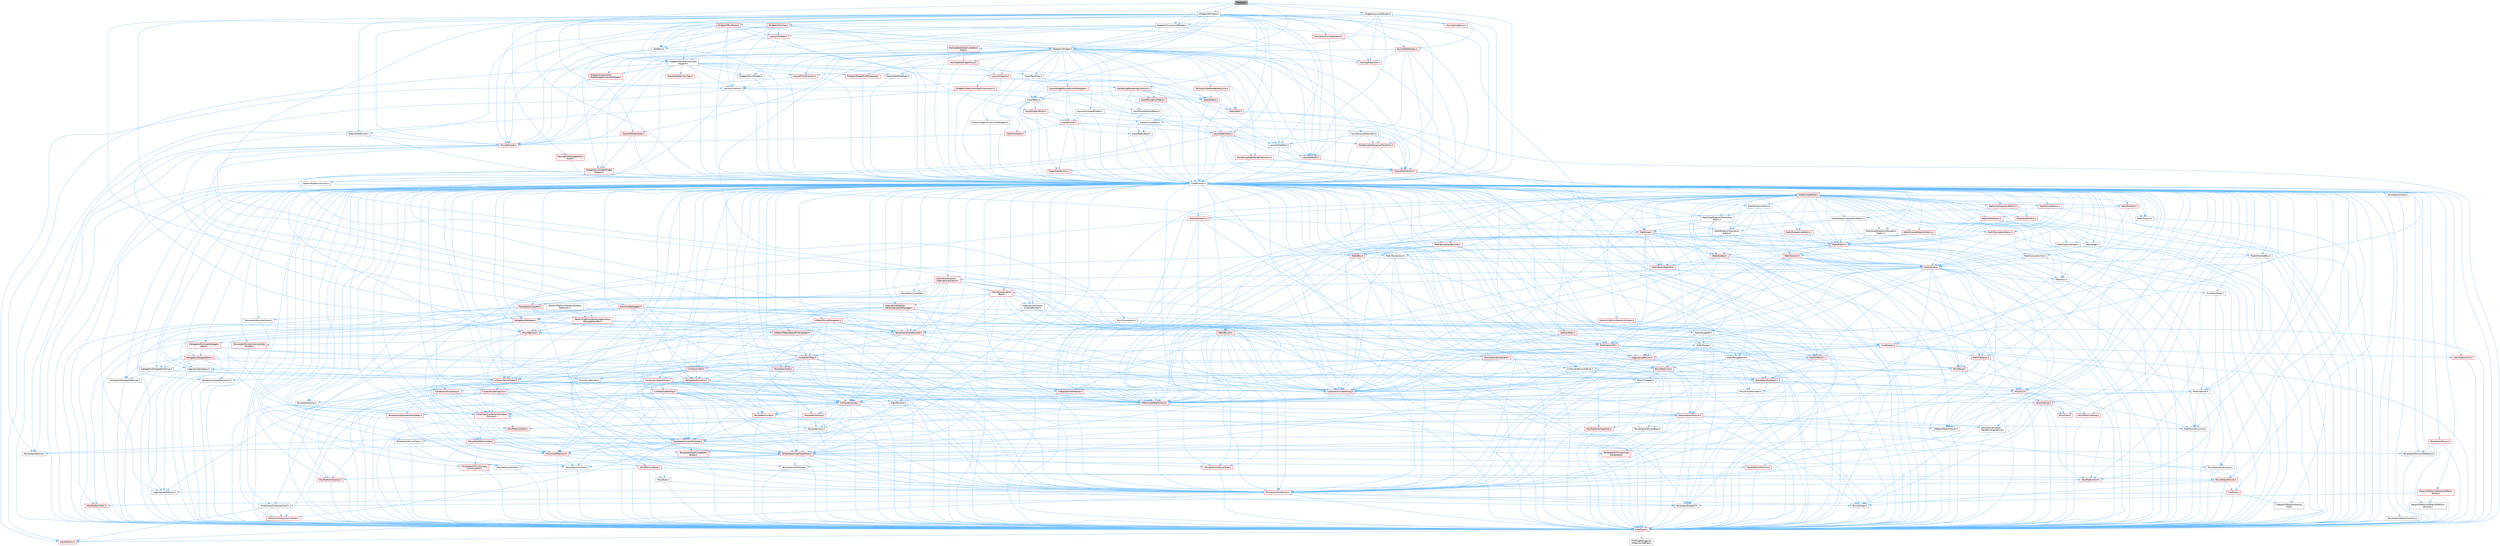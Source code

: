 digraph "Dialogs.h"
{
 // INTERACTIVE_SVG=YES
 // LATEX_PDF_SIZE
  bgcolor="transparent";
  edge [fontname=Helvetica,fontsize=10,labelfontname=Helvetica,labelfontsize=10];
  node [fontname=Helvetica,fontsize=10,shape=box,height=0.2,width=0.4];
  Node1 [id="Node000001",label="Dialogs.h",height=0.2,width=0.4,color="gray40", fillcolor="grey60", style="filled", fontcolor="black",tooltip=" "];
  Node1 -> Node2 [id="edge1_Node000001_Node000002",color="steelblue1",style="solid",tooltip=" "];
  Node2 [id="Node000002",label="CoreMinimal.h",height=0.2,width=0.4,color="grey40", fillcolor="white", style="filled",URL="$d7/d67/CoreMinimal_8h.html",tooltip=" "];
  Node2 -> Node3 [id="edge2_Node000002_Node000003",color="steelblue1",style="solid",tooltip=" "];
  Node3 [id="Node000003",label="CoreTypes.h",height=0.2,width=0.4,color="red", fillcolor="#FFF0F0", style="filled",URL="$dc/dec/CoreTypes_8h.html",tooltip=" "];
  Node3 -> Node4 [id="edge3_Node000003_Node000004",color="steelblue1",style="solid",tooltip=" "];
  Node4 [id="Node000004",label="HAL/Platform.h",height=0.2,width=0.4,color="red", fillcolor="#FFF0F0", style="filled",URL="$d9/dd0/Platform_8h.html",tooltip=" "];
  Node3 -> Node14 [id="edge4_Node000003_Node000014",color="steelblue1",style="solid",tooltip=" "];
  Node14 [id="Node000014",label="ProfilingDebugging\l/UMemoryDefines.h",height=0.2,width=0.4,color="grey40", fillcolor="white", style="filled",URL="$d2/da2/UMemoryDefines_8h.html",tooltip=" "];
  Node2 -> Node17 [id="edge5_Node000002_Node000017",color="steelblue1",style="solid",tooltip=" "];
  Node17 [id="Node000017",label="CoreFwd.h",height=0.2,width=0.4,color="red", fillcolor="#FFF0F0", style="filled",URL="$d1/d1e/CoreFwd_8h.html",tooltip=" "];
  Node17 -> Node3 [id="edge6_Node000017_Node000003",color="steelblue1",style="solid",tooltip=" "];
  Node17 -> Node18 [id="edge7_Node000017_Node000018",color="steelblue1",style="solid",tooltip=" "];
  Node18 [id="Node000018",label="Containers/ContainersFwd.h",height=0.2,width=0.4,color="grey40", fillcolor="white", style="filled",URL="$d4/d0a/ContainersFwd_8h.html",tooltip=" "];
  Node18 -> Node4 [id="edge8_Node000018_Node000004",color="steelblue1",style="solid",tooltip=" "];
  Node18 -> Node3 [id="edge9_Node000018_Node000003",color="steelblue1",style="solid",tooltip=" "];
  Node18 -> Node19 [id="edge10_Node000018_Node000019",color="steelblue1",style="solid",tooltip=" "];
  Node19 [id="Node000019",label="Traits/IsContiguousContainer.h",height=0.2,width=0.4,color="red", fillcolor="#FFF0F0", style="filled",URL="$d5/d3c/IsContiguousContainer_8h.html",tooltip=" "];
  Node19 -> Node3 [id="edge11_Node000019_Node000003",color="steelblue1",style="solid",tooltip=" "];
  Node17 -> Node23 [id="edge12_Node000017_Node000023",color="steelblue1",style="solid",tooltip=" "];
  Node23 [id="Node000023",label="UObject/UObjectHierarchy\lFwd.h",height=0.2,width=0.4,color="grey40", fillcolor="white", style="filled",URL="$d3/d13/UObjectHierarchyFwd_8h.html",tooltip=" "];
  Node2 -> Node23 [id="edge13_Node000002_Node000023",color="steelblue1",style="solid",tooltip=" "];
  Node2 -> Node18 [id="edge14_Node000002_Node000018",color="steelblue1",style="solid",tooltip=" "];
  Node2 -> Node24 [id="edge15_Node000002_Node000024",color="steelblue1",style="solid",tooltip=" "];
  Node24 [id="Node000024",label="Misc/VarArgs.h",height=0.2,width=0.4,color="grey40", fillcolor="white", style="filled",URL="$d5/d6f/VarArgs_8h.html",tooltip=" "];
  Node24 -> Node3 [id="edge16_Node000024_Node000003",color="steelblue1",style="solid",tooltip=" "];
  Node2 -> Node25 [id="edge17_Node000002_Node000025",color="steelblue1",style="solid",tooltip=" "];
  Node25 [id="Node000025",label="Logging/LogVerbosity.h",height=0.2,width=0.4,color="grey40", fillcolor="white", style="filled",URL="$d2/d8f/LogVerbosity_8h.html",tooltip=" "];
  Node25 -> Node3 [id="edge18_Node000025_Node000003",color="steelblue1",style="solid",tooltip=" "];
  Node2 -> Node26 [id="edge19_Node000002_Node000026",color="steelblue1",style="solid",tooltip=" "];
  Node26 [id="Node000026",label="Misc/OutputDevice.h",height=0.2,width=0.4,color="red", fillcolor="#FFF0F0", style="filled",URL="$d7/d32/OutputDevice_8h.html",tooltip=" "];
  Node26 -> Node17 [id="edge20_Node000026_Node000017",color="steelblue1",style="solid",tooltip=" "];
  Node26 -> Node3 [id="edge21_Node000026_Node000003",color="steelblue1",style="solid",tooltip=" "];
  Node26 -> Node25 [id="edge22_Node000026_Node000025",color="steelblue1",style="solid",tooltip=" "];
  Node26 -> Node24 [id="edge23_Node000026_Node000024",color="steelblue1",style="solid",tooltip=" "];
  Node2 -> Node32 [id="edge24_Node000002_Node000032",color="steelblue1",style="solid",tooltip=" "];
  Node32 [id="Node000032",label="HAL/PlatformCrt.h",height=0.2,width=0.4,color="red", fillcolor="#FFF0F0", style="filled",URL="$d8/d75/PlatformCrt_8h.html",tooltip=" "];
  Node2 -> Node42 [id="edge25_Node000002_Node000042",color="steelblue1",style="solid",tooltip=" "];
  Node42 [id="Node000042",label="HAL/PlatformMisc.h",height=0.2,width=0.4,color="red", fillcolor="#FFF0F0", style="filled",URL="$d0/df5/PlatformMisc_8h.html",tooltip=" "];
  Node42 -> Node3 [id="edge26_Node000042_Node000003",color="steelblue1",style="solid",tooltip=" "];
  Node2 -> Node61 [id="edge27_Node000002_Node000061",color="steelblue1",style="solid",tooltip=" "];
  Node61 [id="Node000061",label="Misc/AssertionMacros.h",height=0.2,width=0.4,color="red", fillcolor="#FFF0F0", style="filled",URL="$d0/dfa/AssertionMacros_8h.html",tooltip=" "];
  Node61 -> Node3 [id="edge28_Node000061_Node000003",color="steelblue1",style="solid",tooltip=" "];
  Node61 -> Node4 [id="edge29_Node000061_Node000004",color="steelblue1",style="solid",tooltip=" "];
  Node61 -> Node42 [id="edge30_Node000061_Node000042",color="steelblue1",style="solid",tooltip=" "];
  Node61 -> Node62 [id="edge31_Node000061_Node000062",color="steelblue1",style="solid",tooltip=" "];
  Node62 [id="Node000062",label="Templates/EnableIf.h",height=0.2,width=0.4,color="grey40", fillcolor="white", style="filled",URL="$d7/d60/EnableIf_8h.html",tooltip=" "];
  Node62 -> Node3 [id="edge32_Node000062_Node000003",color="steelblue1",style="solid",tooltip=" "];
  Node61 -> Node24 [id="edge33_Node000061_Node000024",color="steelblue1",style="solid",tooltip=" "];
  Node2 -> Node70 [id="edge34_Node000002_Node000070",color="steelblue1",style="solid",tooltip=" "];
  Node70 [id="Node000070",label="Templates/IsPointer.h",height=0.2,width=0.4,color="grey40", fillcolor="white", style="filled",URL="$d7/d05/IsPointer_8h.html",tooltip=" "];
  Node70 -> Node3 [id="edge35_Node000070_Node000003",color="steelblue1",style="solid",tooltip=" "];
  Node2 -> Node71 [id="edge36_Node000002_Node000071",color="steelblue1",style="solid",tooltip=" "];
  Node71 [id="Node000071",label="HAL/PlatformMemory.h",height=0.2,width=0.4,color="red", fillcolor="#FFF0F0", style="filled",URL="$de/d68/PlatformMemory_8h.html",tooltip=" "];
  Node71 -> Node3 [id="edge37_Node000071_Node000003",color="steelblue1",style="solid",tooltip=" "];
  Node2 -> Node54 [id="edge38_Node000002_Node000054",color="steelblue1",style="solid",tooltip=" "];
  Node54 [id="Node000054",label="HAL/PlatformAtomics.h",height=0.2,width=0.4,color="red", fillcolor="#FFF0F0", style="filled",URL="$d3/d36/PlatformAtomics_8h.html",tooltip=" "];
  Node54 -> Node3 [id="edge39_Node000054_Node000003",color="steelblue1",style="solid",tooltip=" "];
  Node2 -> Node76 [id="edge40_Node000002_Node000076",color="steelblue1",style="solid",tooltip=" "];
  Node76 [id="Node000076",label="Misc/Exec.h",height=0.2,width=0.4,color="grey40", fillcolor="white", style="filled",URL="$de/ddb/Exec_8h.html",tooltip=" "];
  Node76 -> Node3 [id="edge41_Node000076_Node000003",color="steelblue1",style="solid",tooltip=" "];
  Node76 -> Node61 [id="edge42_Node000076_Node000061",color="steelblue1",style="solid",tooltip=" "];
  Node2 -> Node77 [id="edge43_Node000002_Node000077",color="steelblue1",style="solid",tooltip=" "];
  Node77 [id="Node000077",label="HAL/MemoryBase.h",height=0.2,width=0.4,color="red", fillcolor="#FFF0F0", style="filled",URL="$d6/d9f/MemoryBase_8h.html",tooltip=" "];
  Node77 -> Node3 [id="edge44_Node000077_Node000003",color="steelblue1",style="solid",tooltip=" "];
  Node77 -> Node54 [id="edge45_Node000077_Node000054",color="steelblue1",style="solid",tooltip=" "];
  Node77 -> Node32 [id="edge46_Node000077_Node000032",color="steelblue1",style="solid",tooltip=" "];
  Node77 -> Node76 [id="edge47_Node000077_Node000076",color="steelblue1",style="solid",tooltip=" "];
  Node77 -> Node26 [id="edge48_Node000077_Node000026",color="steelblue1",style="solid",tooltip=" "];
  Node2 -> Node87 [id="edge49_Node000002_Node000087",color="steelblue1",style="solid",tooltip=" "];
  Node87 [id="Node000087",label="HAL/UnrealMemory.h",height=0.2,width=0.4,color="red", fillcolor="#FFF0F0", style="filled",URL="$d9/d96/UnrealMemory_8h.html",tooltip=" "];
  Node87 -> Node3 [id="edge50_Node000087_Node000003",color="steelblue1",style="solid",tooltip=" "];
  Node87 -> Node77 [id="edge51_Node000087_Node000077",color="steelblue1",style="solid",tooltip=" "];
  Node87 -> Node71 [id="edge52_Node000087_Node000071",color="steelblue1",style="solid",tooltip=" "];
  Node87 -> Node70 [id="edge53_Node000087_Node000070",color="steelblue1",style="solid",tooltip=" "];
  Node2 -> Node89 [id="edge54_Node000002_Node000089",color="steelblue1",style="solid",tooltip=" "];
  Node89 [id="Node000089",label="Templates/IsArithmetic.h",height=0.2,width=0.4,color="grey40", fillcolor="white", style="filled",URL="$d2/d5d/IsArithmetic_8h.html",tooltip=" "];
  Node89 -> Node3 [id="edge55_Node000089_Node000003",color="steelblue1",style="solid",tooltip=" "];
  Node2 -> Node83 [id="edge56_Node000002_Node000083",color="steelblue1",style="solid",tooltip=" "];
  Node83 [id="Node000083",label="Templates/AndOrNot.h",height=0.2,width=0.4,color="grey40", fillcolor="white", style="filled",URL="$db/d0a/AndOrNot_8h.html",tooltip=" "];
  Node83 -> Node3 [id="edge57_Node000083_Node000003",color="steelblue1",style="solid",tooltip=" "];
  Node2 -> Node90 [id="edge58_Node000002_Node000090",color="steelblue1",style="solid",tooltip=" "];
  Node90 [id="Node000090",label="Templates/IsPODType.h",height=0.2,width=0.4,color="grey40", fillcolor="white", style="filled",URL="$d7/db1/IsPODType_8h.html",tooltip=" "];
  Node90 -> Node3 [id="edge59_Node000090_Node000003",color="steelblue1",style="solid",tooltip=" "];
  Node2 -> Node91 [id="edge60_Node000002_Node000091",color="steelblue1",style="solid",tooltip=" "];
  Node91 [id="Node000091",label="Templates/IsUECoreType.h",height=0.2,width=0.4,color="red", fillcolor="#FFF0F0", style="filled",URL="$d1/db8/IsUECoreType_8h.html",tooltip=" "];
  Node91 -> Node3 [id="edge61_Node000091_Node000003",color="steelblue1",style="solid",tooltip=" "];
  Node2 -> Node84 [id="edge62_Node000002_Node000084",color="steelblue1",style="solid",tooltip=" "];
  Node84 [id="Node000084",label="Templates/IsTriviallyCopy\lConstructible.h",height=0.2,width=0.4,color="red", fillcolor="#FFF0F0", style="filled",URL="$d3/d78/IsTriviallyCopyConstructible_8h.html",tooltip=" "];
  Node84 -> Node3 [id="edge63_Node000084_Node000003",color="steelblue1",style="solid",tooltip=" "];
  Node2 -> Node92 [id="edge64_Node000002_Node000092",color="steelblue1",style="solid",tooltip=" "];
  Node92 [id="Node000092",label="Templates/UnrealTypeTraits.h",height=0.2,width=0.4,color="red", fillcolor="#FFF0F0", style="filled",URL="$d2/d2d/UnrealTypeTraits_8h.html",tooltip=" "];
  Node92 -> Node3 [id="edge65_Node000092_Node000003",color="steelblue1",style="solid",tooltip=" "];
  Node92 -> Node70 [id="edge66_Node000092_Node000070",color="steelblue1",style="solid",tooltip=" "];
  Node92 -> Node61 [id="edge67_Node000092_Node000061",color="steelblue1",style="solid",tooltip=" "];
  Node92 -> Node83 [id="edge68_Node000092_Node000083",color="steelblue1",style="solid",tooltip=" "];
  Node92 -> Node62 [id="edge69_Node000092_Node000062",color="steelblue1",style="solid",tooltip=" "];
  Node92 -> Node89 [id="edge70_Node000092_Node000089",color="steelblue1",style="solid",tooltip=" "];
  Node92 -> Node90 [id="edge71_Node000092_Node000090",color="steelblue1",style="solid",tooltip=" "];
  Node92 -> Node91 [id="edge72_Node000092_Node000091",color="steelblue1",style="solid",tooltip=" "];
  Node92 -> Node84 [id="edge73_Node000092_Node000084",color="steelblue1",style="solid",tooltip=" "];
  Node2 -> Node62 [id="edge74_Node000002_Node000062",color="steelblue1",style="solid",tooltip=" "];
  Node2 -> Node94 [id="edge75_Node000002_Node000094",color="steelblue1",style="solid",tooltip=" "];
  Node94 [id="Node000094",label="Templates/RemoveReference.h",height=0.2,width=0.4,color="grey40", fillcolor="white", style="filled",URL="$da/dbe/RemoveReference_8h.html",tooltip=" "];
  Node94 -> Node3 [id="edge76_Node000094_Node000003",color="steelblue1",style="solid",tooltip=" "];
  Node2 -> Node95 [id="edge77_Node000002_Node000095",color="steelblue1",style="solid",tooltip=" "];
  Node95 [id="Node000095",label="Templates/IntegralConstant.h",height=0.2,width=0.4,color="grey40", fillcolor="white", style="filled",URL="$db/d1b/IntegralConstant_8h.html",tooltip=" "];
  Node95 -> Node3 [id="edge78_Node000095_Node000003",color="steelblue1",style="solid",tooltip=" "];
  Node2 -> Node96 [id="edge79_Node000002_Node000096",color="steelblue1",style="solid",tooltip=" "];
  Node96 [id="Node000096",label="Templates/IsClass.h",height=0.2,width=0.4,color="grey40", fillcolor="white", style="filled",URL="$db/dcb/IsClass_8h.html",tooltip=" "];
  Node96 -> Node3 [id="edge80_Node000096_Node000003",color="steelblue1",style="solid",tooltip=" "];
  Node2 -> Node97 [id="edge81_Node000002_Node000097",color="steelblue1",style="solid",tooltip=" "];
  Node97 [id="Node000097",label="Templates/TypeCompatible\lBytes.h",height=0.2,width=0.4,color="red", fillcolor="#FFF0F0", style="filled",URL="$df/d0a/TypeCompatibleBytes_8h.html",tooltip=" "];
  Node97 -> Node3 [id="edge82_Node000097_Node000003",color="steelblue1",style="solid",tooltip=" "];
  Node2 -> Node19 [id="edge83_Node000002_Node000019",color="steelblue1",style="solid",tooltip=" "];
  Node2 -> Node98 [id="edge84_Node000002_Node000098",color="steelblue1",style="solid",tooltip=" "];
  Node98 [id="Node000098",label="Templates/UnrealTemplate.h",height=0.2,width=0.4,color="red", fillcolor="#FFF0F0", style="filled",URL="$d4/d24/UnrealTemplate_8h.html",tooltip=" "];
  Node98 -> Node3 [id="edge85_Node000098_Node000003",color="steelblue1",style="solid",tooltip=" "];
  Node98 -> Node70 [id="edge86_Node000098_Node000070",color="steelblue1",style="solid",tooltip=" "];
  Node98 -> Node87 [id="edge87_Node000098_Node000087",color="steelblue1",style="solid",tooltip=" "];
  Node98 -> Node92 [id="edge88_Node000098_Node000092",color="steelblue1",style="solid",tooltip=" "];
  Node98 -> Node94 [id="edge89_Node000098_Node000094",color="steelblue1",style="solid",tooltip=" "];
  Node98 -> Node97 [id="edge90_Node000098_Node000097",color="steelblue1",style="solid",tooltip=" "];
  Node98 -> Node65 [id="edge91_Node000098_Node000065",color="steelblue1",style="solid",tooltip=" "];
  Node65 [id="Node000065",label="Templates/Identity.h",height=0.2,width=0.4,color="grey40", fillcolor="white", style="filled",URL="$d0/dd5/Identity_8h.html",tooltip=" "];
  Node98 -> Node19 [id="edge92_Node000098_Node000019",color="steelblue1",style="solid",tooltip=" "];
  Node2 -> Node47 [id="edge93_Node000002_Node000047",color="steelblue1",style="solid",tooltip=" "];
  Node47 [id="Node000047",label="Math/NumericLimits.h",height=0.2,width=0.4,color="grey40", fillcolor="white", style="filled",URL="$df/d1b/NumericLimits_8h.html",tooltip=" "];
  Node47 -> Node3 [id="edge94_Node000047_Node000003",color="steelblue1",style="solid",tooltip=" "];
  Node2 -> Node102 [id="edge95_Node000002_Node000102",color="steelblue1",style="solid",tooltip=" "];
  Node102 [id="Node000102",label="HAL/PlatformMath.h",height=0.2,width=0.4,color="red", fillcolor="#FFF0F0", style="filled",URL="$dc/d53/PlatformMath_8h.html",tooltip=" "];
  Node102 -> Node3 [id="edge96_Node000102_Node000003",color="steelblue1",style="solid",tooltip=" "];
  Node2 -> Node85 [id="edge97_Node000002_Node000085",color="steelblue1",style="solid",tooltip=" "];
  Node85 [id="Node000085",label="Templates/IsTriviallyCopy\lAssignable.h",height=0.2,width=0.4,color="red", fillcolor="#FFF0F0", style="filled",URL="$d2/df2/IsTriviallyCopyAssignable_8h.html",tooltip=" "];
  Node85 -> Node3 [id="edge98_Node000085_Node000003",color="steelblue1",style="solid",tooltip=" "];
  Node2 -> Node110 [id="edge99_Node000002_Node000110",color="steelblue1",style="solid",tooltip=" "];
  Node110 [id="Node000110",label="Templates/MemoryOps.h",height=0.2,width=0.4,color="red", fillcolor="#FFF0F0", style="filled",URL="$db/dea/MemoryOps_8h.html",tooltip=" "];
  Node110 -> Node3 [id="edge100_Node000110_Node000003",color="steelblue1",style="solid",tooltip=" "];
  Node110 -> Node87 [id="edge101_Node000110_Node000087",color="steelblue1",style="solid",tooltip=" "];
  Node110 -> Node85 [id="edge102_Node000110_Node000085",color="steelblue1",style="solid",tooltip=" "];
  Node110 -> Node84 [id="edge103_Node000110_Node000084",color="steelblue1",style="solid",tooltip=" "];
  Node110 -> Node92 [id="edge104_Node000110_Node000092",color="steelblue1",style="solid",tooltip=" "];
  Node2 -> Node111 [id="edge105_Node000002_Node000111",color="steelblue1",style="solid",tooltip=" "];
  Node111 [id="Node000111",label="Containers/ContainerAllocation\lPolicies.h",height=0.2,width=0.4,color="red", fillcolor="#FFF0F0", style="filled",URL="$d7/dff/ContainerAllocationPolicies_8h.html",tooltip=" "];
  Node111 -> Node3 [id="edge106_Node000111_Node000003",color="steelblue1",style="solid",tooltip=" "];
  Node111 -> Node111 [id="edge107_Node000111_Node000111",color="steelblue1",style="solid",tooltip=" "];
  Node111 -> Node102 [id="edge108_Node000111_Node000102",color="steelblue1",style="solid",tooltip=" "];
  Node111 -> Node87 [id="edge109_Node000111_Node000087",color="steelblue1",style="solid",tooltip=" "];
  Node111 -> Node47 [id="edge110_Node000111_Node000047",color="steelblue1",style="solid",tooltip=" "];
  Node111 -> Node61 [id="edge111_Node000111_Node000061",color="steelblue1",style="solid",tooltip=" "];
  Node111 -> Node110 [id="edge112_Node000111_Node000110",color="steelblue1",style="solid",tooltip=" "];
  Node111 -> Node97 [id="edge113_Node000111_Node000097",color="steelblue1",style="solid",tooltip=" "];
  Node2 -> Node114 [id="edge114_Node000002_Node000114",color="steelblue1",style="solid",tooltip=" "];
  Node114 [id="Node000114",label="Templates/IsEnumClass.h",height=0.2,width=0.4,color="grey40", fillcolor="white", style="filled",URL="$d7/d15/IsEnumClass_8h.html",tooltip=" "];
  Node114 -> Node3 [id="edge115_Node000114_Node000003",color="steelblue1",style="solid",tooltip=" "];
  Node114 -> Node83 [id="edge116_Node000114_Node000083",color="steelblue1",style="solid",tooltip=" "];
  Node2 -> Node115 [id="edge117_Node000002_Node000115",color="steelblue1",style="solid",tooltip=" "];
  Node115 [id="Node000115",label="HAL/PlatformProperties.h",height=0.2,width=0.4,color="red", fillcolor="#FFF0F0", style="filled",URL="$d9/db0/PlatformProperties_8h.html",tooltip=" "];
  Node115 -> Node3 [id="edge118_Node000115_Node000003",color="steelblue1",style="solid",tooltip=" "];
  Node2 -> Node118 [id="edge119_Node000002_Node000118",color="steelblue1",style="solid",tooltip=" "];
  Node118 [id="Node000118",label="Misc/EngineVersionBase.h",height=0.2,width=0.4,color="grey40", fillcolor="white", style="filled",URL="$d5/d2b/EngineVersionBase_8h.html",tooltip=" "];
  Node118 -> Node3 [id="edge120_Node000118_Node000003",color="steelblue1",style="solid",tooltip=" "];
  Node2 -> Node119 [id="edge121_Node000002_Node000119",color="steelblue1",style="solid",tooltip=" "];
  Node119 [id="Node000119",label="Internationalization\l/TextNamespaceFwd.h",height=0.2,width=0.4,color="grey40", fillcolor="white", style="filled",URL="$d8/d97/TextNamespaceFwd_8h.html",tooltip=" "];
  Node119 -> Node3 [id="edge122_Node000119_Node000003",color="steelblue1",style="solid",tooltip=" "];
  Node2 -> Node120 [id="edge123_Node000002_Node000120",color="steelblue1",style="solid",tooltip=" "];
  Node120 [id="Node000120",label="Serialization/Archive.h",height=0.2,width=0.4,color="red", fillcolor="#FFF0F0", style="filled",URL="$d7/d3b/Archive_8h.html",tooltip=" "];
  Node120 -> Node17 [id="edge124_Node000120_Node000017",color="steelblue1",style="solid",tooltip=" "];
  Node120 -> Node3 [id="edge125_Node000120_Node000003",color="steelblue1",style="solid",tooltip=" "];
  Node120 -> Node115 [id="edge126_Node000120_Node000115",color="steelblue1",style="solid",tooltip=" "];
  Node120 -> Node119 [id="edge127_Node000120_Node000119",color="steelblue1",style="solid",tooltip=" "];
  Node120 -> Node61 [id="edge128_Node000120_Node000061",color="steelblue1",style="solid",tooltip=" "];
  Node120 -> Node118 [id="edge129_Node000120_Node000118",color="steelblue1",style="solid",tooltip=" "];
  Node120 -> Node24 [id="edge130_Node000120_Node000024",color="steelblue1",style="solid",tooltip=" "];
  Node120 -> Node62 [id="edge131_Node000120_Node000062",color="steelblue1",style="solid",tooltip=" "];
  Node120 -> Node114 [id="edge132_Node000120_Node000114",color="steelblue1",style="solid",tooltip=" "];
  Node120 -> Node98 [id="edge133_Node000120_Node000098",color="steelblue1",style="solid",tooltip=" "];
  Node120 -> Node123 [id="edge134_Node000120_Node000123",color="steelblue1",style="solid",tooltip=" "];
  Node123 [id="Node000123",label="UObject/ObjectVersion.h",height=0.2,width=0.4,color="grey40", fillcolor="white", style="filled",URL="$da/d63/ObjectVersion_8h.html",tooltip=" "];
  Node123 -> Node3 [id="edge135_Node000123_Node000003",color="steelblue1",style="solid",tooltip=" "];
  Node2 -> Node124 [id="edge136_Node000002_Node000124",color="steelblue1",style="solid",tooltip=" "];
  Node124 [id="Node000124",label="Templates/Less.h",height=0.2,width=0.4,color="grey40", fillcolor="white", style="filled",URL="$de/dc8/Less_8h.html",tooltip=" "];
  Node124 -> Node3 [id="edge137_Node000124_Node000003",color="steelblue1",style="solid",tooltip=" "];
  Node124 -> Node98 [id="edge138_Node000124_Node000098",color="steelblue1",style="solid",tooltip=" "];
  Node2 -> Node125 [id="edge139_Node000002_Node000125",color="steelblue1",style="solid",tooltip=" "];
  Node125 [id="Node000125",label="Templates/Sorting.h",height=0.2,width=0.4,color="red", fillcolor="#FFF0F0", style="filled",URL="$d3/d9e/Sorting_8h.html",tooltip=" "];
  Node125 -> Node3 [id="edge140_Node000125_Node000003",color="steelblue1",style="solid",tooltip=" "];
  Node125 -> Node102 [id="edge141_Node000125_Node000102",color="steelblue1",style="solid",tooltip=" "];
  Node125 -> Node124 [id="edge142_Node000125_Node000124",color="steelblue1",style="solid",tooltip=" "];
  Node2 -> Node136 [id="edge143_Node000002_Node000136",color="steelblue1",style="solid",tooltip=" "];
  Node136 [id="Node000136",label="Misc/Char.h",height=0.2,width=0.4,color="red", fillcolor="#FFF0F0", style="filled",URL="$d0/d58/Char_8h.html",tooltip=" "];
  Node136 -> Node3 [id="edge144_Node000136_Node000003",color="steelblue1",style="solid",tooltip=" "];
  Node2 -> Node139 [id="edge145_Node000002_Node000139",color="steelblue1",style="solid",tooltip=" "];
  Node139 [id="Node000139",label="GenericPlatform/GenericPlatform\lStricmp.h",height=0.2,width=0.4,color="grey40", fillcolor="white", style="filled",URL="$d2/d86/GenericPlatformStricmp_8h.html",tooltip=" "];
  Node139 -> Node3 [id="edge146_Node000139_Node000003",color="steelblue1",style="solid",tooltip=" "];
  Node2 -> Node140 [id="edge147_Node000002_Node000140",color="steelblue1",style="solid",tooltip=" "];
  Node140 [id="Node000140",label="GenericPlatform/GenericPlatform\lString.h",height=0.2,width=0.4,color="red", fillcolor="#FFF0F0", style="filled",URL="$dd/d20/GenericPlatformString_8h.html",tooltip=" "];
  Node140 -> Node3 [id="edge148_Node000140_Node000003",color="steelblue1",style="solid",tooltip=" "];
  Node140 -> Node139 [id="edge149_Node000140_Node000139",color="steelblue1",style="solid",tooltip=" "];
  Node140 -> Node62 [id="edge150_Node000140_Node000062",color="steelblue1",style="solid",tooltip=" "];
  Node2 -> Node73 [id="edge151_Node000002_Node000073",color="steelblue1",style="solid",tooltip=" "];
  Node73 [id="Node000073",label="HAL/PlatformString.h",height=0.2,width=0.4,color="red", fillcolor="#FFF0F0", style="filled",URL="$db/db5/PlatformString_8h.html",tooltip=" "];
  Node73 -> Node3 [id="edge152_Node000073_Node000003",color="steelblue1",style="solid",tooltip=" "];
  Node2 -> Node143 [id="edge153_Node000002_Node000143",color="steelblue1",style="solid",tooltip=" "];
  Node143 [id="Node000143",label="Misc/CString.h",height=0.2,width=0.4,color="red", fillcolor="#FFF0F0", style="filled",URL="$d2/d49/CString_8h.html",tooltip=" "];
  Node143 -> Node3 [id="edge154_Node000143_Node000003",color="steelblue1",style="solid",tooltip=" "];
  Node143 -> Node32 [id="edge155_Node000143_Node000032",color="steelblue1",style="solid",tooltip=" "];
  Node143 -> Node73 [id="edge156_Node000143_Node000073",color="steelblue1",style="solid",tooltip=" "];
  Node143 -> Node61 [id="edge157_Node000143_Node000061",color="steelblue1",style="solid",tooltip=" "];
  Node143 -> Node136 [id="edge158_Node000143_Node000136",color="steelblue1",style="solid",tooltip=" "];
  Node143 -> Node24 [id="edge159_Node000143_Node000024",color="steelblue1",style="solid",tooltip=" "];
  Node2 -> Node144 [id="edge160_Node000002_Node000144",color="steelblue1",style="solid",tooltip=" "];
  Node144 [id="Node000144",label="Misc/Crc.h",height=0.2,width=0.4,color="red", fillcolor="#FFF0F0", style="filled",URL="$d4/dd2/Crc_8h.html",tooltip=" "];
  Node144 -> Node3 [id="edge161_Node000144_Node000003",color="steelblue1",style="solid",tooltip=" "];
  Node144 -> Node73 [id="edge162_Node000144_Node000073",color="steelblue1",style="solid",tooltip=" "];
  Node144 -> Node61 [id="edge163_Node000144_Node000061",color="steelblue1",style="solid",tooltip=" "];
  Node144 -> Node143 [id="edge164_Node000144_Node000143",color="steelblue1",style="solid",tooltip=" "];
  Node144 -> Node136 [id="edge165_Node000144_Node000136",color="steelblue1",style="solid",tooltip=" "];
  Node144 -> Node92 [id="edge166_Node000144_Node000092",color="steelblue1",style="solid",tooltip=" "];
  Node2 -> Node135 [id="edge167_Node000002_Node000135",color="steelblue1",style="solid",tooltip=" "];
  Node135 [id="Node000135",label="Math/UnrealMathUtility.h",height=0.2,width=0.4,color="red", fillcolor="#FFF0F0", style="filled",URL="$db/db8/UnrealMathUtility_8h.html",tooltip=" "];
  Node135 -> Node3 [id="edge168_Node000135_Node000003",color="steelblue1",style="solid",tooltip=" "];
  Node135 -> Node61 [id="edge169_Node000135_Node000061",color="steelblue1",style="solid",tooltip=" "];
  Node135 -> Node102 [id="edge170_Node000135_Node000102",color="steelblue1",style="solid",tooltip=" "];
  Node135 -> Node65 [id="edge171_Node000135_Node000065",color="steelblue1",style="solid",tooltip=" "];
  Node2 -> Node145 [id="edge172_Node000002_Node000145",color="steelblue1",style="solid",tooltip=" "];
  Node145 [id="Node000145",label="Containers/UnrealString.h",height=0.2,width=0.4,color="red", fillcolor="#FFF0F0", style="filled",URL="$d5/dba/UnrealString_8h.html",tooltip=" "];
  Node2 -> Node149 [id="edge173_Node000002_Node000149",color="steelblue1",style="solid",tooltip=" "];
  Node149 [id="Node000149",label="Containers/Array.h",height=0.2,width=0.4,color="red", fillcolor="#FFF0F0", style="filled",URL="$df/dd0/Array_8h.html",tooltip=" "];
  Node149 -> Node3 [id="edge174_Node000149_Node000003",color="steelblue1",style="solid",tooltip=" "];
  Node149 -> Node61 [id="edge175_Node000149_Node000061",color="steelblue1",style="solid",tooltip=" "];
  Node149 -> Node87 [id="edge176_Node000149_Node000087",color="steelblue1",style="solid",tooltip=" "];
  Node149 -> Node92 [id="edge177_Node000149_Node000092",color="steelblue1",style="solid",tooltip=" "];
  Node149 -> Node98 [id="edge178_Node000149_Node000098",color="steelblue1",style="solid",tooltip=" "];
  Node149 -> Node111 [id="edge179_Node000149_Node000111",color="steelblue1",style="solid",tooltip=" "];
  Node149 -> Node120 [id="edge180_Node000149_Node000120",color="steelblue1",style="solid",tooltip=" "];
  Node149 -> Node128 [id="edge181_Node000149_Node000128",color="steelblue1",style="solid",tooltip=" "];
  Node128 [id="Node000128",label="Templates/Invoke.h",height=0.2,width=0.4,color="red", fillcolor="#FFF0F0", style="filled",URL="$d7/deb/Invoke_8h.html",tooltip=" "];
  Node128 -> Node3 [id="edge182_Node000128_Node000003",color="steelblue1",style="solid",tooltip=" "];
  Node128 -> Node98 [id="edge183_Node000128_Node000098",color="steelblue1",style="solid",tooltip=" "];
  Node149 -> Node124 [id="edge184_Node000149_Node000124",color="steelblue1",style="solid",tooltip=" "];
  Node149 -> Node125 [id="edge185_Node000149_Node000125",color="steelblue1",style="solid",tooltip=" "];
  Node149 -> Node172 [id="edge186_Node000149_Node000172",color="steelblue1",style="solid",tooltip=" "];
  Node172 [id="Node000172",label="Templates/AlignmentTemplates.h",height=0.2,width=0.4,color="red", fillcolor="#FFF0F0", style="filled",URL="$dd/d32/AlignmentTemplates_8h.html",tooltip=" "];
  Node172 -> Node3 [id="edge187_Node000172_Node000003",color="steelblue1",style="solid",tooltip=" "];
  Node172 -> Node70 [id="edge188_Node000172_Node000070",color="steelblue1",style="solid",tooltip=" "];
  Node2 -> Node173 [id="edge189_Node000002_Node000173",color="steelblue1",style="solid",tooltip=" "];
  Node173 [id="Node000173",label="Misc/FrameNumber.h",height=0.2,width=0.4,color="grey40", fillcolor="white", style="filled",URL="$dd/dbd/FrameNumber_8h.html",tooltip=" "];
  Node173 -> Node3 [id="edge190_Node000173_Node000003",color="steelblue1",style="solid",tooltip=" "];
  Node173 -> Node47 [id="edge191_Node000173_Node000047",color="steelblue1",style="solid",tooltip=" "];
  Node173 -> Node135 [id="edge192_Node000173_Node000135",color="steelblue1",style="solid",tooltip=" "];
  Node173 -> Node62 [id="edge193_Node000173_Node000062",color="steelblue1",style="solid",tooltip=" "];
  Node173 -> Node92 [id="edge194_Node000173_Node000092",color="steelblue1",style="solid",tooltip=" "];
  Node2 -> Node174 [id="edge195_Node000002_Node000174",color="steelblue1",style="solid",tooltip=" "];
  Node174 [id="Node000174",label="Misc/Timespan.h",height=0.2,width=0.4,color="grey40", fillcolor="white", style="filled",URL="$da/dd9/Timespan_8h.html",tooltip=" "];
  Node174 -> Node3 [id="edge196_Node000174_Node000003",color="steelblue1",style="solid",tooltip=" "];
  Node174 -> Node175 [id="edge197_Node000174_Node000175",color="steelblue1",style="solid",tooltip=" "];
  Node175 [id="Node000175",label="Math/Interval.h",height=0.2,width=0.4,color="grey40", fillcolor="white", style="filled",URL="$d1/d55/Interval_8h.html",tooltip=" "];
  Node175 -> Node3 [id="edge198_Node000175_Node000003",color="steelblue1",style="solid",tooltip=" "];
  Node175 -> Node89 [id="edge199_Node000175_Node000089",color="steelblue1",style="solid",tooltip=" "];
  Node175 -> Node92 [id="edge200_Node000175_Node000092",color="steelblue1",style="solid",tooltip=" "];
  Node175 -> Node47 [id="edge201_Node000175_Node000047",color="steelblue1",style="solid",tooltip=" "];
  Node175 -> Node135 [id="edge202_Node000175_Node000135",color="steelblue1",style="solid",tooltip=" "];
  Node174 -> Node135 [id="edge203_Node000174_Node000135",color="steelblue1",style="solid",tooltip=" "];
  Node174 -> Node61 [id="edge204_Node000174_Node000061",color="steelblue1",style="solid",tooltip=" "];
  Node2 -> Node176 [id="edge205_Node000002_Node000176",color="steelblue1",style="solid",tooltip=" "];
  Node176 [id="Node000176",label="Containers/StringConv.h",height=0.2,width=0.4,color="red", fillcolor="#FFF0F0", style="filled",URL="$d3/ddf/StringConv_8h.html",tooltip=" "];
  Node176 -> Node3 [id="edge206_Node000176_Node000003",color="steelblue1",style="solid",tooltip=" "];
  Node176 -> Node61 [id="edge207_Node000176_Node000061",color="steelblue1",style="solid",tooltip=" "];
  Node176 -> Node111 [id="edge208_Node000176_Node000111",color="steelblue1",style="solid",tooltip=" "];
  Node176 -> Node149 [id="edge209_Node000176_Node000149",color="steelblue1",style="solid",tooltip=" "];
  Node176 -> Node143 [id="edge210_Node000176_Node000143",color="steelblue1",style="solid",tooltip=" "];
  Node176 -> Node177 [id="edge211_Node000176_Node000177",color="steelblue1",style="solid",tooltip=" "];
  Node177 [id="Node000177",label="Templates/IsArray.h",height=0.2,width=0.4,color="grey40", fillcolor="white", style="filled",URL="$d8/d8d/IsArray_8h.html",tooltip=" "];
  Node177 -> Node3 [id="edge212_Node000177_Node000003",color="steelblue1",style="solid",tooltip=" "];
  Node176 -> Node98 [id="edge213_Node000176_Node000098",color="steelblue1",style="solid",tooltip=" "];
  Node176 -> Node92 [id="edge214_Node000176_Node000092",color="steelblue1",style="solid",tooltip=" "];
  Node176 -> Node19 [id="edge215_Node000176_Node000019",color="steelblue1",style="solid",tooltip=" "];
  Node2 -> Node178 [id="edge216_Node000002_Node000178",color="steelblue1",style="solid",tooltip=" "];
  Node178 [id="Node000178",label="UObject/UnrealNames.h",height=0.2,width=0.4,color="red", fillcolor="#FFF0F0", style="filled",URL="$d8/db1/UnrealNames_8h.html",tooltip=" "];
  Node178 -> Node3 [id="edge217_Node000178_Node000003",color="steelblue1",style="solid",tooltip=" "];
  Node2 -> Node180 [id="edge218_Node000002_Node000180",color="steelblue1",style="solid",tooltip=" "];
  Node180 [id="Node000180",label="UObject/NameTypes.h",height=0.2,width=0.4,color="red", fillcolor="#FFF0F0", style="filled",URL="$d6/d35/NameTypes_8h.html",tooltip=" "];
  Node180 -> Node3 [id="edge219_Node000180_Node000003",color="steelblue1",style="solid",tooltip=" "];
  Node180 -> Node61 [id="edge220_Node000180_Node000061",color="steelblue1",style="solid",tooltip=" "];
  Node180 -> Node87 [id="edge221_Node000180_Node000087",color="steelblue1",style="solid",tooltip=" "];
  Node180 -> Node92 [id="edge222_Node000180_Node000092",color="steelblue1",style="solid",tooltip=" "];
  Node180 -> Node98 [id="edge223_Node000180_Node000098",color="steelblue1",style="solid",tooltip=" "];
  Node180 -> Node145 [id="edge224_Node000180_Node000145",color="steelblue1",style="solid",tooltip=" "];
  Node180 -> Node176 [id="edge225_Node000180_Node000176",color="steelblue1",style="solid",tooltip=" "];
  Node180 -> Node178 [id="edge226_Node000180_Node000178",color="steelblue1",style="solid",tooltip=" "];
  Node2 -> Node188 [id="edge227_Node000002_Node000188",color="steelblue1",style="solid",tooltip=" "];
  Node188 [id="Node000188",label="Misc/Parse.h",height=0.2,width=0.4,color="red", fillcolor="#FFF0F0", style="filled",URL="$dc/d71/Parse_8h.html",tooltip=" "];
  Node188 -> Node145 [id="edge228_Node000188_Node000145",color="steelblue1",style="solid",tooltip=" "];
  Node188 -> Node3 [id="edge229_Node000188_Node000003",color="steelblue1",style="solid",tooltip=" "];
  Node188 -> Node32 [id="edge230_Node000188_Node000032",color="steelblue1",style="solid",tooltip=" "];
  Node188 -> Node189 [id="edge231_Node000188_Node000189",color="steelblue1",style="solid",tooltip=" "];
  Node189 [id="Node000189",label="Templates/Function.h",height=0.2,width=0.4,color="red", fillcolor="#FFF0F0", style="filled",URL="$df/df5/Function_8h.html",tooltip=" "];
  Node189 -> Node3 [id="edge232_Node000189_Node000003",color="steelblue1",style="solid",tooltip=" "];
  Node189 -> Node61 [id="edge233_Node000189_Node000061",color="steelblue1",style="solid",tooltip=" "];
  Node189 -> Node87 [id="edge234_Node000189_Node000087",color="steelblue1",style="solid",tooltip=" "];
  Node189 -> Node92 [id="edge235_Node000189_Node000092",color="steelblue1",style="solid",tooltip=" "];
  Node189 -> Node128 [id="edge236_Node000189_Node000128",color="steelblue1",style="solid",tooltip=" "];
  Node189 -> Node98 [id="edge237_Node000189_Node000098",color="steelblue1",style="solid",tooltip=" "];
  Node189 -> Node135 [id="edge238_Node000189_Node000135",color="steelblue1",style="solid",tooltip=" "];
  Node2 -> Node172 [id="edge239_Node000002_Node000172",color="steelblue1",style="solid",tooltip=" "];
  Node2 -> Node191 [id="edge240_Node000002_Node000191",color="steelblue1",style="solid",tooltip=" "];
  Node191 [id="Node000191",label="Misc/StructBuilder.h",height=0.2,width=0.4,color="grey40", fillcolor="white", style="filled",URL="$d9/db3/StructBuilder_8h.html",tooltip=" "];
  Node191 -> Node3 [id="edge241_Node000191_Node000003",color="steelblue1",style="solid",tooltip=" "];
  Node191 -> Node135 [id="edge242_Node000191_Node000135",color="steelblue1",style="solid",tooltip=" "];
  Node191 -> Node172 [id="edge243_Node000191_Node000172",color="steelblue1",style="solid",tooltip=" "];
  Node2 -> Node104 [id="edge244_Node000002_Node000104",color="steelblue1",style="solid",tooltip=" "];
  Node104 [id="Node000104",label="Templates/Decay.h",height=0.2,width=0.4,color="red", fillcolor="#FFF0F0", style="filled",URL="$dd/d0f/Decay_8h.html",tooltip=" "];
  Node104 -> Node3 [id="edge245_Node000104_Node000003",color="steelblue1",style="solid",tooltip=" "];
  Node104 -> Node94 [id="edge246_Node000104_Node000094",color="steelblue1",style="solid",tooltip=" "];
  Node2 -> Node192 [id="edge247_Node000002_Node000192",color="steelblue1",style="solid",tooltip=" "];
  Node192 [id="Node000192",label="Templates/PointerIsConvertible\lFromTo.h",height=0.2,width=0.4,color="red", fillcolor="#FFF0F0", style="filled",URL="$d6/d65/PointerIsConvertibleFromTo_8h.html",tooltip=" "];
  Node192 -> Node3 [id="edge248_Node000192_Node000003",color="steelblue1",style="solid",tooltip=" "];
  Node2 -> Node128 [id="edge249_Node000002_Node000128",color="steelblue1",style="solid",tooltip=" "];
  Node2 -> Node189 [id="edge250_Node000002_Node000189",color="steelblue1",style="solid",tooltip=" "];
  Node2 -> Node161 [id="edge251_Node000002_Node000161",color="steelblue1",style="solid",tooltip=" "];
  Node161 [id="Node000161",label="Templates/TypeHash.h",height=0.2,width=0.4,color="red", fillcolor="#FFF0F0", style="filled",URL="$d1/d62/TypeHash_8h.html",tooltip=" "];
  Node161 -> Node3 [id="edge252_Node000161_Node000003",color="steelblue1",style="solid",tooltip=" "];
  Node161 -> Node144 [id="edge253_Node000161_Node000144",color="steelblue1",style="solid",tooltip=" "];
  Node2 -> Node193 [id="edge254_Node000002_Node000193",color="steelblue1",style="solid",tooltip=" "];
  Node193 [id="Node000193",label="Containers/ScriptArray.h",height=0.2,width=0.4,color="red", fillcolor="#FFF0F0", style="filled",URL="$dc/daf/ScriptArray_8h.html",tooltip=" "];
  Node193 -> Node3 [id="edge255_Node000193_Node000003",color="steelblue1",style="solid",tooltip=" "];
  Node193 -> Node61 [id="edge256_Node000193_Node000061",color="steelblue1",style="solid",tooltip=" "];
  Node193 -> Node87 [id="edge257_Node000193_Node000087",color="steelblue1",style="solid",tooltip=" "];
  Node193 -> Node111 [id="edge258_Node000193_Node000111",color="steelblue1",style="solid",tooltip=" "];
  Node193 -> Node149 [id="edge259_Node000193_Node000149",color="steelblue1",style="solid",tooltip=" "];
  Node2 -> Node194 [id="edge260_Node000002_Node000194",color="steelblue1",style="solid",tooltip=" "];
  Node194 [id="Node000194",label="Containers/BitArray.h",height=0.2,width=0.4,color="red", fillcolor="#FFF0F0", style="filled",URL="$d1/de4/BitArray_8h.html",tooltip=" "];
  Node194 -> Node111 [id="edge261_Node000194_Node000111",color="steelblue1",style="solid",tooltip=" "];
  Node194 -> Node3 [id="edge262_Node000194_Node000003",color="steelblue1",style="solid",tooltip=" "];
  Node194 -> Node54 [id="edge263_Node000194_Node000054",color="steelblue1",style="solid",tooltip=" "];
  Node194 -> Node87 [id="edge264_Node000194_Node000087",color="steelblue1",style="solid",tooltip=" "];
  Node194 -> Node135 [id="edge265_Node000194_Node000135",color="steelblue1",style="solid",tooltip=" "];
  Node194 -> Node61 [id="edge266_Node000194_Node000061",color="steelblue1",style="solid",tooltip=" "];
  Node194 -> Node120 [id="edge267_Node000194_Node000120",color="steelblue1",style="solid",tooltip=" "];
  Node194 -> Node62 [id="edge268_Node000194_Node000062",color="steelblue1",style="solid",tooltip=" "];
  Node194 -> Node128 [id="edge269_Node000194_Node000128",color="steelblue1",style="solid",tooltip=" "];
  Node194 -> Node98 [id="edge270_Node000194_Node000098",color="steelblue1",style="solid",tooltip=" "];
  Node194 -> Node92 [id="edge271_Node000194_Node000092",color="steelblue1",style="solid",tooltip=" "];
  Node2 -> Node195 [id="edge272_Node000002_Node000195",color="steelblue1",style="solid",tooltip=" "];
  Node195 [id="Node000195",label="Containers/SparseArray.h",height=0.2,width=0.4,color="red", fillcolor="#FFF0F0", style="filled",URL="$d5/dbf/SparseArray_8h.html",tooltip=" "];
  Node195 -> Node3 [id="edge273_Node000195_Node000003",color="steelblue1",style="solid",tooltip=" "];
  Node195 -> Node61 [id="edge274_Node000195_Node000061",color="steelblue1",style="solid",tooltip=" "];
  Node195 -> Node87 [id="edge275_Node000195_Node000087",color="steelblue1",style="solid",tooltip=" "];
  Node195 -> Node92 [id="edge276_Node000195_Node000092",color="steelblue1",style="solid",tooltip=" "];
  Node195 -> Node98 [id="edge277_Node000195_Node000098",color="steelblue1",style="solid",tooltip=" "];
  Node195 -> Node111 [id="edge278_Node000195_Node000111",color="steelblue1",style="solid",tooltip=" "];
  Node195 -> Node124 [id="edge279_Node000195_Node000124",color="steelblue1",style="solid",tooltip=" "];
  Node195 -> Node149 [id="edge280_Node000195_Node000149",color="steelblue1",style="solid",tooltip=" "];
  Node195 -> Node135 [id="edge281_Node000195_Node000135",color="steelblue1",style="solid",tooltip=" "];
  Node195 -> Node193 [id="edge282_Node000195_Node000193",color="steelblue1",style="solid",tooltip=" "];
  Node195 -> Node194 [id="edge283_Node000195_Node000194",color="steelblue1",style="solid",tooltip=" "];
  Node195 -> Node145 [id="edge284_Node000195_Node000145",color="steelblue1",style="solid",tooltip=" "];
  Node2 -> Node211 [id="edge285_Node000002_Node000211",color="steelblue1",style="solid",tooltip=" "];
  Node211 [id="Node000211",label="Containers/Set.h",height=0.2,width=0.4,color="red", fillcolor="#FFF0F0", style="filled",URL="$d4/d45/Set_8h.html",tooltip=" "];
  Node211 -> Node111 [id="edge286_Node000211_Node000111",color="steelblue1",style="solid",tooltip=" "];
  Node211 -> Node195 [id="edge287_Node000211_Node000195",color="steelblue1",style="solid",tooltip=" "];
  Node211 -> Node18 [id="edge288_Node000211_Node000018",color="steelblue1",style="solid",tooltip=" "];
  Node211 -> Node135 [id="edge289_Node000211_Node000135",color="steelblue1",style="solid",tooltip=" "];
  Node211 -> Node61 [id="edge290_Node000211_Node000061",color="steelblue1",style="solid",tooltip=" "];
  Node211 -> Node191 [id="edge291_Node000211_Node000191",color="steelblue1",style="solid",tooltip=" "];
  Node211 -> Node189 [id="edge292_Node000211_Node000189",color="steelblue1",style="solid",tooltip=" "];
  Node211 -> Node125 [id="edge293_Node000211_Node000125",color="steelblue1",style="solid",tooltip=" "];
  Node211 -> Node161 [id="edge294_Node000211_Node000161",color="steelblue1",style="solid",tooltip=" "];
  Node211 -> Node98 [id="edge295_Node000211_Node000098",color="steelblue1",style="solid",tooltip=" "];
  Node2 -> Node214 [id="edge296_Node000002_Node000214",color="steelblue1",style="solid",tooltip=" "];
  Node214 [id="Node000214",label="Algo/Reverse.h",height=0.2,width=0.4,color="grey40", fillcolor="white", style="filled",URL="$d5/d93/Reverse_8h.html",tooltip=" "];
  Node214 -> Node3 [id="edge297_Node000214_Node000003",color="steelblue1",style="solid",tooltip=" "];
  Node214 -> Node98 [id="edge298_Node000214_Node000098",color="steelblue1",style="solid",tooltip=" "];
  Node2 -> Node215 [id="edge299_Node000002_Node000215",color="steelblue1",style="solid",tooltip=" "];
  Node215 [id="Node000215",label="Containers/Map.h",height=0.2,width=0.4,color="red", fillcolor="#FFF0F0", style="filled",URL="$df/d79/Map_8h.html",tooltip=" "];
  Node215 -> Node3 [id="edge300_Node000215_Node000003",color="steelblue1",style="solid",tooltip=" "];
  Node215 -> Node214 [id="edge301_Node000215_Node000214",color="steelblue1",style="solid",tooltip=" "];
  Node215 -> Node211 [id="edge302_Node000215_Node000211",color="steelblue1",style="solid",tooltip=" "];
  Node215 -> Node145 [id="edge303_Node000215_Node000145",color="steelblue1",style="solid",tooltip=" "];
  Node215 -> Node61 [id="edge304_Node000215_Node000061",color="steelblue1",style="solid",tooltip=" "];
  Node215 -> Node191 [id="edge305_Node000215_Node000191",color="steelblue1",style="solid",tooltip=" "];
  Node215 -> Node189 [id="edge306_Node000215_Node000189",color="steelblue1",style="solid",tooltip=" "];
  Node215 -> Node125 [id="edge307_Node000215_Node000125",color="steelblue1",style="solid",tooltip=" "];
  Node215 -> Node216 [id="edge308_Node000215_Node000216",color="steelblue1",style="solid",tooltip=" "];
  Node216 [id="Node000216",label="Templates/Tuple.h",height=0.2,width=0.4,color="red", fillcolor="#FFF0F0", style="filled",URL="$d2/d4f/Tuple_8h.html",tooltip=" "];
  Node216 -> Node3 [id="edge309_Node000216_Node000003",color="steelblue1",style="solid",tooltip=" "];
  Node216 -> Node98 [id="edge310_Node000216_Node000098",color="steelblue1",style="solid",tooltip=" "];
  Node216 -> Node217 [id="edge311_Node000216_Node000217",color="steelblue1",style="solid",tooltip=" "];
  Node217 [id="Node000217",label="Delegates/IntegerSequence.h",height=0.2,width=0.4,color="grey40", fillcolor="white", style="filled",URL="$d2/dcc/IntegerSequence_8h.html",tooltip=" "];
  Node217 -> Node3 [id="edge312_Node000217_Node000003",color="steelblue1",style="solid",tooltip=" "];
  Node216 -> Node128 [id="edge313_Node000216_Node000128",color="steelblue1",style="solid",tooltip=" "];
  Node216 -> Node161 [id="edge314_Node000216_Node000161",color="steelblue1",style="solid",tooltip=" "];
  Node215 -> Node98 [id="edge315_Node000215_Node000098",color="steelblue1",style="solid",tooltip=" "];
  Node215 -> Node92 [id="edge316_Node000215_Node000092",color="steelblue1",style="solid",tooltip=" "];
  Node2 -> Node219 [id="edge317_Node000002_Node000219",color="steelblue1",style="solid",tooltip=" "];
  Node219 [id="Node000219",label="Math/IntPoint.h",height=0.2,width=0.4,color="red", fillcolor="#FFF0F0", style="filled",URL="$d3/df7/IntPoint_8h.html",tooltip=" "];
  Node219 -> Node3 [id="edge318_Node000219_Node000003",color="steelblue1",style="solid",tooltip=" "];
  Node219 -> Node61 [id="edge319_Node000219_Node000061",color="steelblue1",style="solid",tooltip=" "];
  Node219 -> Node188 [id="edge320_Node000219_Node000188",color="steelblue1",style="solid",tooltip=" "];
  Node219 -> Node135 [id="edge321_Node000219_Node000135",color="steelblue1",style="solid",tooltip=" "];
  Node219 -> Node145 [id="edge322_Node000219_Node000145",color="steelblue1",style="solid",tooltip=" "];
  Node219 -> Node161 [id="edge323_Node000219_Node000161",color="steelblue1",style="solid",tooltip=" "];
  Node2 -> Node221 [id="edge324_Node000002_Node000221",color="steelblue1",style="solid",tooltip=" "];
  Node221 [id="Node000221",label="Math/IntVector.h",height=0.2,width=0.4,color="red", fillcolor="#FFF0F0", style="filled",URL="$d7/d44/IntVector_8h.html",tooltip=" "];
  Node221 -> Node3 [id="edge325_Node000221_Node000003",color="steelblue1",style="solid",tooltip=" "];
  Node221 -> Node144 [id="edge326_Node000221_Node000144",color="steelblue1",style="solid",tooltip=" "];
  Node221 -> Node188 [id="edge327_Node000221_Node000188",color="steelblue1",style="solid",tooltip=" "];
  Node221 -> Node135 [id="edge328_Node000221_Node000135",color="steelblue1",style="solid",tooltip=" "];
  Node221 -> Node145 [id="edge329_Node000221_Node000145",color="steelblue1",style="solid",tooltip=" "];
  Node2 -> Node222 [id="edge330_Node000002_Node000222",color="steelblue1",style="solid",tooltip=" "];
  Node222 [id="Node000222",label="Logging/LogCategory.h",height=0.2,width=0.4,color="grey40", fillcolor="white", style="filled",URL="$d9/d36/LogCategory_8h.html",tooltip=" "];
  Node222 -> Node3 [id="edge331_Node000222_Node000003",color="steelblue1",style="solid",tooltip=" "];
  Node222 -> Node25 [id="edge332_Node000222_Node000025",color="steelblue1",style="solid",tooltip=" "];
  Node222 -> Node180 [id="edge333_Node000222_Node000180",color="steelblue1",style="solid",tooltip=" "];
  Node2 -> Node223 [id="edge334_Node000002_Node000223",color="steelblue1",style="solid",tooltip=" "];
  Node223 [id="Node000223",label="Logging/LogMacros.h",height=0.2,width=0.4,color="red", fillcolor="#FFF0F0", style="filled",URL="$d0/d16/LogMacros_8h.html",tooltip=" "];
  Node223 -> Node145 [id="edge335_Node000223_Node000145",color="steelblue1",style="solid",tooltip=" "];
  Node223 -> Node3 [id="edge336_Node000223_Node000003",color="steelblue1",style="solid",tooltip=" "];
  Node223 -> Node222 [id="edge337_Node000223_Node000222",color="steelblue1",style="solid",tooltip=" "];
  Node223 -> Node25 [id="edge338_Node000223_Node000025",color="steelblue1",style="solid",tooltip=" "];
  Node223 -> Node61 [id="edge339_Node000223_Node000061",color="steelblue1",style="solid",tooltip=" "];
  Node223 -> Node24 [id="edge340_Node000223_Node000024",color="steelblue1",style="solid",tooltip=" "];
  Node223 -> Node62 [id="edge341_Node000223_Node000062",color="steelblue1",style="solid",tooltip=" "];
  Node2 -> Node226 [id="edge342_Node000002_Node000226",color="steelblue1",style="solid",tooltip=" "];
  Node226 [id="Node000226",label="Math/Vector2D.h",height=0.2,width=0.4,color="red", fillcolor="#FFF0F0", style="filled",URL="$d3/db0/Vector2D_8h.html",tooltip=" "];
  Node226 -> Node3 [id="edge343_Node000226_Node000003",color="steelblue1",style="solid",tooltip=" "];
  Node226 -> Node61 [id="edge344_Node000226_Node000061",color="steelblue1",style="solid",tooltip=" "];
  Node226 -> Node144 [id="edge345_Node000226_Node000144",color="steelblue1",style="solid",tooltip=" "];
  Node226 -> Node135 [id="edge346_Node000226_Node000135",color="steelblue1",style="solid",tooltip=" "];
  Node226 -> Node145 [id="edge347_Node000226_Node000145",color="steelblue1",style="solid",tooltip=" "];
  Node226 -> Node188 [id="edge348_Node000226_Node000188",color="steelblue1",style="solid",tooltip=" "];
  Node226 -> Node219 [id="edge349_Node000226_Node000219",color="steelblue1",style="solid",tooltip=" "];
  Node226 -> Node223 [id="edge350_Node000226_Node000223",color="steelblue1",style="solid",tooltip=" "];
  Node2 -> Node230 [id="edge351_Node000002_Node000230",color="steelblue1",style="solid",tooltip=" "];
  Node230 [id="Node000230",label="Math/IntRect.h",height=0.2,width=0.4,color="red", fillcolor="#FFF0F0", style="filled",URL="$d7/d53/IntRect_8h.html",tooltip=" "];
  Node230 -> Node3 [id="edge352_Node000230_Node000003",color="steelblue1",style="solid",tooltip=" "];
  Node230 -> Node135 [id="edge353_Node000230_Node000135",color="steelblue1",style="solid",tooltip=" "];
  Node230 -> Node145 [id="edge354_Node000230_Node000145",color="steelblue1",style="solid",tooltip=" "];
  Node230 -> Node219 [id="edge355_Node000230_Node000219",color="steelblue1",style="solid",tooltip=" "];
  Node230 -> Node226 [id="edge356_Node000230_Node000226",color="steelblue1",style="solid",tooltip=" "];
  Node2 -> Node231 [id="edge357_Node000002_Node000231",color="steelblue1",style="solid",tooltip=" "];
  Node231 [id="Node000231",label="Misc/ByteSwap.h",height=0.2,width=0.4,color="grey40", fillcolor="white", style="filled",URL="$dc/dd7/ByteSwap_8h.html",tooltip=" "];
  Node231 -> Node3 [id="edge358_Node000231_Node000003",color="steelblue1",style="solid",tooltip=" "];
  Node231 -> Node32 [id="edge359_Node000231_Node000032",color="steelblue1",style="solid",tooltip=" "];
  Node2 -> Node160 [id="edge360_Node000002_Node000160",color="steelblue1",style="solid",tooltip=" "];
  Node160 [id="Node000160",label="Containers/EnumAsByte.h",height=0.2,width=0.4,color="grey40", fillcolor="white", style="filled",URL="$d6/d9a/EnumAsByte_8h.html",tooltip=" "];
  Node160 -> Node3 [id="edge361_Node000160_Node000003",color="steelblue1",style="solid",tooltip=" "];
  Node160 -> Node90 [id="edge362_Node000160_Node000090",color="steelblue1",style="solid",tooltip=" "];
  Node160 -> Node161 [id="edge363_Node000160_Node000161",color="steelblue1",style="solid",tooltip=" "];
  Node2 -> Node232 [id="edge364_Node000002_Node000232",color="steelblue1",style="solid",tooltip=" "];
  Node232 [id="Node000232",label="HAL/PlatformTLS.h",height=0.2,width=0.4,color="red", fillcolor="#FFF0F0", style="filled",URL="$d0/def/PlatformTLS_8h.html",tooltip=" "];
  Node232 -> Node3 [id="edge365_Node000232_Node000003",color="steelblue1",style="solid",tooltip=" "];
  Node2 -> Node235 [id="edge366_Node000002_Node000235",color="steelblue1",style="solid",tooltip=" "];
  Node235 [id="Node000235",label="CoreGlobals.h",height=0.2,width=0.4,color="red", fillcolor="#FFF0F0", style="filled",URL="$d5/d8c/CoreGlobals_8h.html",tooltip=" "];
  Node235 -> Node145 [id="edge367_Node000235_Node000145",color="steelblue1",style="solid",tooltip=" "];
  Node235 -> Node3 [id="edge368_Node000235_Node000003",color="steelblue1",style="solid",tooltip=" "];
  Node235 -> Node232 [id="edge369_Node000235_Node000232",color="steelblue1",style="solid",tooltip=" "];
  Node235 -> Node223 [id="edge370_Node000235_Node000223",color="steelblue1",style="solid",tooltip=" "];
  Node235 -> Node26 [id="edge371_Node000235_Node000026",color="steelblue1",style="solid",tooltip=" "];
  Node235 -> Node180 [id="edge372_Node000235_Node000180",color="steelblue1",style="solid",tooltip=" "];
  Node2 -> Node236 [id="edge373_Node000002_Node000236",color="steelblue1",style="solid",tooltip=" "];
  Node236 [id="Node000236",label="Templates/SharedPointer.h",height=0.2,width=0.4,color="red", fillcolor="#FFF0F0", style="filled",URL="$d2/d17/SharedPointer_8h.html",tooltip=" "];
  Node236 -> Node3 [id="edge374_Node000236_Node000003",color="steelblue1",style="solid",tooltip=" "];
  Node236 -> Node192 [id="edge375_Node000236_Node000192",color="steelblue1",style="solid",tooltip=" "];
  Node236 -> Node61 [id="edge376_Node000236_Node000061",color="steelblue1",style="solid",tooltip=" "];
  Node236 -> Node87 [id="edge377_Node000236_Node000087",color="steelblue1",style="solid",tooltip=" "];
  Node236 -> Node149 [id="edge378_Node000236_Node000149",color="steelblue1",style="solid",tooltip=" "];
  Node236 -> Node215 [id="edge379_Node000236_Node000215",color="steelblue1",style="solid",tooltip=" "];
  Node236 -> Node235 [id="edge380_Node000236_Node000235",color="steelblue1",style="solid",tooltip=" "];
  Node2 -> Node241 [id="edge381_Node000002_Node000241",color="steelblue1",style="solid",tooltip=" "];
  Node241 [id="Node000241",label="Internationalization\l/CulturePointer.h",height=0.2,width=0.4,color="grey40", fillcolor="white", style="filled",URL="$d6/dbe/CulturePointer_8h.html",tooltip=" "];
  Node241 -> Node3 [id="edge382_Node000241_Node000003",color="steelblue1",style="solid",tooltip=" "];
  Node241 -> Node236 [id="edge383_Node000241_Node000236",color="steelblue1",style="solid",tooltip=" "];
  Node2 -> Node242 [id="edge384_Node000002_Node000242",color="steelblue1",style="solid",tooltip=" "];
  Node242 [id="Node000242",label="UObject/WeakObjectPtrTemplates.h",height=0.2,width=0.4,color="red", fillcolor="#FFF0F0", style="filled",URL="$d8/d3b/WeakObjectPtrTemplates_8h.html",tooltip=" "];
  Node242 -> Node3 [id="edge385_Node000242_Node000003",color="steelblue1",style="solid",tooltip=" "];
  Node242 -> Node215 [id="edge386_Node000242_Node000215",color="steelblue1",style="solid",tooltip=" "];
  Node2 -> Node245 [id="edge387_Node000002_Node000245",color="steelblue1",style="solid",tooltip=" "];
  Node245 [id="Node000245",label="Delegates/DelegateSettings.h",height=0.2,width=0.4,color="grey40", fillcolor="white", style="filled",URL="$d0/d97/DelegateSettings_8h.html",tooltip=" "];
  Node245 -> Node3 [id="edge388_Node000245_Node000003",color="steelblue1",style="solid",tooltip=" "];
  Node2 -> Node246 [id="edge389_Node000002_Node000246",color="steelblue1",style="solid",tooltip=" "];
  Node246 [id="Node000246",label="Delegates/IDelegateInstance.h",height=0.2,width=0.4,color="grey40", fillcolor="white", style="filled",URL="$d2/d10/IDelegateInstance_8h.html",tooltip=" "];
  Node246 -> Node3 [id="edge390_Node000246_Node000003",color="steelblue1",style="solid",tooltip=" "];
  Node246 -> Node161 [id="edge391_Node000246_Node000161",color="steelblue1",style="solid",tooltip=" "];
  Node246 -> Node180 [id="edge392_Node000246_Node000180",color="steelblue1",style="solid",tooltip=" "];
  Node246 -> Node245 [id="edge393_Node000246_Node000245",color="steelblue1",style="solid",tooltip=" "];
  Node2 -> Node247 [id="edge394_Node000002_Node000247",color="steelblue1",style="solid",tooltip=" "];
  Node247 [id="Node000247",label="Delegates/DelegateBase.h",height=0.2,width=0.4,color="red", fillcolor="#FFF0F0", style="filled",URL="$da/d67/DelegateBase_8h.html",tooltip=" "];
  Node247 -> Node3 [id="edge395_Node000247_Node000003",color="steelblue1",style="solid",tooltip=" "];
  Node247 -> Node111 [id="edge396_Node000247_Node000111",color="steelblue1",style="solid",tooltip=" "];
  Node247 -> Node135 [id="edge397_Node000247_Node000135",color="steelblue1",style="solid",tooltip=" "];
  Node247 -> Node180 [id="edge398_Node000247_Node000180",color="steelblue1",style="solid",tooltip=" "];
  Node247 -> Node245 [id="edge399_Node000247_Node000245",color="steelblue1",style="solid",tooltip=" "];
  Node247 -> Node246 [id="edge400_Node000247_Node000246",color="steelblue1",style="solid",tooltip=" "];
  Node2 -> Node255 [id="edge401_Node000002_Node000255",color="steelblue1",style="solid",tooltip=" "];
  Node255 [id="Node000255",label="Delegates/MulticastDelegate\lBase.h",height=0.2,width=0.4,color="red", fillcolor="#FFF0F0", style="filled",URL="$db/d16/MulticastDelegateBase_8h.html",tooltip=" "];
  Node255 -> Node3 [id="edge402_Node000255_Node000003",color="steelblue1",style="solid",tooltip=" "];
  Node255 -> Node111 [id="edge403_Node000255_Node000111",color="steelblue1",style="solid",tooltip=" "];
  Node255 -> Node149 [id="edge404_Node000255_Node000149",color="steelblue1",style="solid",tooltip=" "];
  Node255 -> Node135 [id="edge405_Node000255_Node000135",color="steelblue1",style="solid",tooltip=" "];
  Node255 -> Node246 [id="edge406_Node000255_Node000246",color="steelblue1",style="solid",tooltip=" "];
  Node255 -> Node247 [id="edge407_Node000255_Node000247",color="steelblue1",style="solid",tooltip=" "];
  Node2 -> Node217 [id="edge408_Node000002_Node000217",color="steelblue1",style="solid",tooltip=" "];
  Node2 -> Node216 [id="edge409_Node000002_Node000216",color="steelblue1",style="solid",tooltip=" "];
  Node2 -> Node256 [id="edge410_Node000002_Node000256",color="steelblue1",style="solid",tooltip=" "];
  Node256 [id="Node000256",label="UObject/ScriptDelegates.h",height=0.2,width=0.4,color="red", fillcolor="#FFF0F0", style="filled",URL="$de/d81/ScriptDelegates_8h.html",tooltip=" "];
  Node256 -> Node149 [id="edge411_Node000256_Node000149",color="steelblue1",style="solid",tooltip=" "];
  Node256 -> Node111 [id="edge412_Node000256_Node000111",color="steelblue1",style="solid",tooltip=" "];
  Node256 -> Node145 [id="edge413_Node000256_Node000145",color="steelblue1",style="solid",tooltip=" "];
  Node256 -> Node61 [id="edge414_Node000256_Node000061",color="steelblue1",style="solid",tooltip=" "];
  Node256 -> Node236 [id="edge415_Node000256_Node000236",color="steelblue1",style="solid",tooltip=" "];
  Node256 -> Node161 [id="edge416_Node000256_Node000161",color="steelblue1",style="solid",tooltip=" "];
  Node256 -> Node92 [id="edge417_Node000256_Node000092",color="steelblue1",style="solid",tooltip=" "];
  Node256 -> Node180 [id="edge418_Node000256_Node000180",color="steelblue1",style="solid",tooltip=" "];
  Node2 -> Node258 [id="edge419_Node000002_Node000258",color="steelblue1",style="solid",tooltip=" "];
  Node258 [id="Node000258",label="Delegates/Delegate.h",height=0.2,width=0.4,color="red", fillcolor="#FFF0F0", style="filled",URL="$d4/d80/Delegate_8h.html",tooltip=" "];
  Node258 -> Node3 [id="edge420_Node000258_Node000003",color="steelblue1",style="solid",tooltip=" "];
  Node258 -> Node61 [id="edge421_Node000258_Node000061",color="steelblue1",style="solid",tooltip=" "];
  Node258 -> Node180 [id="edge422_Node000258_Node000180",color="steelblue1",style="solid",tooltip=" "];
  Node258 -> Node236 [id="edge423_Node000258_Node000236",color="steelblue1",style="solid",tooltip=" "];
  Node258 -> Node242 [id="edge424_Node000258_Node000242",color="steelblue1",style="solid",tooltip=" "];
  Node258 -> Node255 [id="edge425_Node000258_Node000255",color="steelblue1",style="solid",tooltip=" "];
  Node258 -> Node217 [id="edge426_Node000258_Node000217",color="steelblue1",style="solid",tooltip=" "];
  Node2 -> Node263 [id="edge427_Node000002_Node000263",color="steelblue1",style="solid",tooltip=" "];
  Node263 [id="Node000263",label="Internationalization\l/TextLocalizationManager.h",height=0.2,width=0.4,color="red", fillcolor="#FFF0F0", style="filled",URL="$d5/d2e/TextLocalizationManager_8h.html",tooltip=" "];
  Node263 -> Node149 [id="edge428_Node000263_Node000149",color="steelblue1",style="solid",tooltip=" "];
  Node263 -> Node111 [id="edge429_Node000263_Node000111",color="steelblue1",style="solid",tooltip=" "];
  Node263 -> Node215 [id="edge430_Node000263_Node000215",color="steelblue1",style="solid",tooltip=" "];
  Node263 -> Node211 [id="edge431_Node000263_Node000211",color="steelblue1",style="solid",tooltip=" "];
  Node263 -> Node145 [id="edge432_Node000263_Node000145",color="steelblue1",style="solid",tooltip=" "];
  Node263 -> Node3 [id="edge433_Node000263_Node000003",color="steelblue1",style="solid",tooltip=" "];
  Node263 -> Node258 [id="edge434_Node000263_Node000258",color="steelblue1",style="solid",tooltip=" "];
  Node263 -> Node144 [id="edge435_Node000263_Node000144",color="steelblue1",style="solid",tooltip=" "];
  Node263 -> Node189 [id="edge436_Node000263_Node000189",color="steelblue1",style="solid",tooltip=" "];
  Node263 -> Node236 [id="edge437_Node000263_Node000236",color="steelblue1",style="solid",tooltip=" "];
  Node2 -> Node204 [id="edge438_Node000002_Node000204",color="steelblue1",style="solid",tooltip=" "];
  Node204 [id="Node000204",label="Misc/Optional.h",height=0.2,width=0.4,color="red", fillcolor="#FFF0F0", style="filled",URL="$d2/dae/Optional_8h.html",tooltip=" "];
  Node204 -> Node3 [id="edge439_Node000204_Node000003",color="steelblue1",style="solid",tooltip=" "];
  Node204 -> Node61 [id="edge440_Node000204_Node000061",color="steelblue1",style="solid",tooltip=" "];
  Node204 -> Node110 [id="edge441_Node000204_Node000110",color="steelblue1",style="solid",tooltip=" "];
  Node204 -> Node98 [id="edge442_Node000204_Node000098",color="steelblue1",style="solid",tooltip=" "];
  Node204 -> Node120 [id="edge443_Node000204_Node000120",color="steelblue1",style="solid",tooltip=" "];
  Node2 -> Node177 [id="edge444_Node000002_Node000177",color="steelblue1",style="solid",tooltip=" "];
  Node2 -> Node209 [id="edge445_Node000002_Node000209",color="steelblue1",style="solid",tooltip=" "];
  Node209 [id="Node000209",label="Templates/RemoveExtent.h",height=0.2,width=0.4,color="grey40", fillcolor="white", style="filled",URL="$dc/de9/RemoveExtent_8h.html",tooltip=" "];
  Node209 -> Node3 [id="edge446_Node000209_Node000003",color="steelblue1",style="solid",tooltip=" "];
  Node2 -> Node208 [id="edge447_Node000002_Node000208",color="steelblue1",style="solid",tooltip=" "];
  Node208 [id="Node000208",label="Templates/UniquePtr.h",height=0.2,width=0.4,color="red", fillcolor="#FFF0F0", style="filled",URL="$de/d1a/UniquePtr_8h.html",tooltip=" "];
  Node208 -> Node3 [id="edge448_Node000208_Node000003",color="steelblue1",style="solid",tooltip=" "];
  Node208 -> Node98 [id="edge449_Node000208_Node000098",color="steelblue1",style="solid",tooltip=" "];
  Node208 -> Node177 [id="edge450_Node000208_Node000177",color="steelblue1",style="solid",tooltip=" "];
  Node208 -> Node209 [id="edge451_Node000208_Node000209",color="steelblue1",style="solid",tooltip=" "];
  Node2 -> Node270 [id="edge452_Node000002_Node000270",color="steelblue1",style="solid",tooltip=" "];
  Node270 [id="Node000270",label="Internationalization\l/Text.h",height=0.2,width=0.4,color="red", fillcolor="#FFF0F0", style="filled",URL="$d6/d35/Text_8h.html",tooltip=" "];
  Node270 -> Node3 [id="edge453_Node000270_Node000003",color="steelblue1",style="solid",tooltip=" "];
  Node270 -> Node54 [id="edge454_Node000270_Node000054",color="steelblue1",style="solid",tooltip=" "];
  Node270 -> Node61 [id="edge455_Node000270_Node000061",color="steelblue1",style="solid",tooltip=" "];
  Node270 -> Node92 [id="edge456_Node000270_Node000092",color="steelblue1",style="solid",tooltip=" "];
  Node270 -> Node149 [id="edge457_Node000270_Node000149",color="steelblue1",style="solid",tooltip=" "];
  Node270 -> Node145 [id="edge458_Node000270_Node000145",color="steelblue1",style="solid",tooltip=" "];
  Node270 -> Node160 [id="edge459_Node000270_Node000160",color="steelblue1",style="solid",tooltip=" "];
  Node270 -> Node236 [id="edge460_Node000270_Node000236",color="steelblue1",style="solid",tooltip=" "];
  Node270 -> Node241 [id="edge461_Node000270_Node000241",color="steelblue1",style="solid",tooltip=" "];
  Node270 -> Node263 [id="edge462_Node000270_Node000263",color="steelblue1",style="solid",tooltip=" "];
  Node270 -> Node204 [id="edge463_Node000270_Node000204",color="steelblue1",style="solid",tooltip=" "];
  Node270 -> Node208 [id="edge464_Node000270_Node000208",color="steelblue1",style="solid",tooltip=" "];
  Node2 -> Node207 [id="edge465_Node000002_Node000207",color="steelblue1",style="solid",tooltip=" "];
  Node207 [id="Node000207",label="Templates/UniqueObj.h",height=0.2,width=0.4,color="grey40", fillcolor="white", style="filled",URL="$da/d95/UniqueObj_8h.html",tooltip=" "];
  Node207 -> Node3 [id="edge466_Node000207_Node000003",color="steelblue1",style="solid",tooltip=" "];
  Node207 -> Node208 [id="edge467_Node000207_Node000208",color="steelblue1",style="solid",tooltip=" "];
  Node2 -> Node276 [id="edge468_Node000002_Node000276",color="steelblue1",style="solid",tooltip=" "];
  Node276 [id="Node000276",label="Internationalization\l/Internationalization.h",height=0.2,width=0.4,color="red", fillcolor="#FFF0F0", style="filled",URL="$da/de4/Internationalization_8h.html",tooltip=" "];
  Node276 -> Node149 [id="edge469_Node000276_Node000149",color="steelblue1",style="solid",tooltip=" "];
  Node276 -> Node145 [id="edge470_Node000276_Node000145",color="steelblue1",style="solid",tooltip=" "];
  Node276 -> Node3 [id="edge471_Node000276_Node000003",color="steelblue1",style="solid",tooltip=" "];
  Node276 -> Node258 [id="edge472_Node000276_Node000258",color="steelblue1",style="solid",tooltip=" "];
  Node276 -> Node241 [id="edge473_Node000276_Node000241",color="steelblue1",style="solid",tooltip=" "];
  Node276 -> Node270 [id="edge474_Node000276_Node000270",color="steelblue1",style="solid",tooltip=" "];
  Node276 -> Node236 [id="edge475_Node000276_Node000236",color="steelblue1",style="solid",tooltip=" "];
  Node276 -> Node216 [id="edge476_Node000276_Node000216",color="steelblue1",style="solid",tooltip=" "];
  Node276 -> Node207 [id="edge477_Node000276_Node000207",color="steelblue1",style="solid",tooltip=" "];
  Node276 -> Node180 [id="edge478_Node000276_Node000180",color="steelblue1",style="solid",tooltip=" "];
  Node2 -> Node277 [id="edge479_Node000002_Node000277",color="steelblue1",style="solid",tooltip=" "];
  Node277 [id="Node000277",label="Math/Vector.h",height=0.2,width=0.4,color="red", fillcolor="#FFF0F0", style="filled",URL="$d6/dbe/Vector_8h.html",tooltip=" "];
  Node277 -> Node3 [id="edge480_Node000277_Node000003",color="steelblue1",style="solid",tooltip=" "];
  Node277 -> Node61 [id="edge481_Node000277_Node000061",color="steelblue1",style="solid",tooltip=" "];
  Node277 -> Node47 [id="edge482_Node000277_Node000047",color="steelblue1",style="solid",tooltip=" "];
  Node277 -> Node144 [id="edge483_Node000277_Node000144",color="steelblue1",style="solid",tooltip=" "];
  Node277 -> Node135 [id="edge484_Node000277_Node000135",color="steelblue1",style="solid",tooltip=" "];
  Node277 -> Node145 [id="edge485_Node000277_Node000145",color="steelblue1",style="solid",tooltip=" "];
  Node277 -> Node188 [id="edge486_Node000277_Node000188",color="steelblue1",style="solid",tooltip=" "];
  Node277 -> Node219 [id="edge487_Node000277_Node000219",color="steelblue1",style="solid",tooltip=" "];
  Node277 -> Node223 [id="edge488_Node000277_Node000223",color="steelblue1",style="solid",tooltip=" "];
  Node277 -> Node226 [id="edge489_Node000277_Node000226",color="steelblue1",style="solid",tooltip=" "];
  Node277 -> Node231 [id="edge490_Node000277_Node000231",color="steelblue1",style="solid",tooltip=" "];
  Node277 -> Node270 [id="edge491_Node000277_Node000270",color="steelblue1",style="solid",tooltip=" "];
  Node277 -> Node276 [id="edge492_Node000277_Node000276",color="steelblue1",style="solid",tooltip=" "];
  Node277 -> Node221 [id="edge493_Node000277_Node000221",color="steelblue1",style="solid",tooltip=" "];
  Node277 -> Node280 [id="edge494_Node000277_Node000280",color="steelblue1",style="solid",tooltip=" "];
  Node280 [id="Node000280",label="Math/Axis.h",height=0.2,width=0.4,color="grey40", fillcolor="white", style="filled",URL="$dd/dbb/Axis_8h.html",tooltip=" "];
  Node280 -> Node3 [id="edge495_Node000280_Node000003",color="steelblue1",style="solid",tooltip=" "];
  Node277 -> Node123 [id="edge496_Node000277_Node000123",color="steelblue1",style="solid",tooltip=" "];
  Node2 -> Node281 [id="edge497_Node000002_Node000281",color="steelblue1",style="solid",tooltip=" "];
  Node281 [id="Node000281",label="Math/Vector4.h",height=0.2,width=0.4,color="red", fillcolor="#FFF0F0", style="filled",URL="$d7/d36/Vector4_8h.html",tooltip=" "];
  Node281 -> Node3 [id="edge498_Node000281_Node000003",color="steelblue1",style="solid",tooltip=" "];
  Node281 -> Node144 [id="edge499_Node000281_Node000144",color="steelblue1",style="solid",tooltip=" "];
  Node281 -> Node135 [id="edge500_Node000281_Node000135",color="steelblue1",style="solid",tooltip=" "];
  Node281 -> Node145 [id="edge501_Node000281_Node000145",color="steelblue1",style="solid",tooltip=" "];
  Node281 -> Node188 [id="edge502_Node000281_Node000188",color="steelblue1",style="solid",tooltip=" "];
  Node281 -> Node223 [id="edge503_Node000281_Node000223",color="steelblue1",style="solid",tooltip=" "];
  Node281 -> Node226 [id="edge504_Node000281_Node000226",color="steelblue1",style="solid",tooltip=" "];
  Node281 -> Node277 [id="edge505_Node000281_Node000277",color="steelblue1",style="solid",tooltip=" "];
  Node2 -> Node282 [id="edge506_Node000002_Node000282",color="steelblue1",style="solid",tooltip=" "];
  Node282 [id="Node000282",label="Math/VectorRegister.h",height=0.2,width=0.4,color="red", fillcolor="#FFF0F0", style="filled",URL="$da/d8b/VectorRegister_8h.html",tooltip=" "];
  Node282 -> Node3 [id="edge507_Node000282_Node000003",color="steelblue1",style="solid",tooltip=" "];
  Node282 -> Node135 [id="edge508_Node000282_Node000135",color="steelblue1",style="solid",tooltip=" "];
  Node2 -> Node287 [id="edge509_Node000002_Node000287",color="steelblue1",style="solid",tooltip=" "];
  Node287 [id="Node000287",label="Math/TwoVectors.h",height=0.2,width=0.4,color="grey40", fillcolor="white", style="filled",URL="$d4/db4/TwoVectors_8h.html",tooltip=" "];
  Node287 -> Node3 [id="edge510_Node000287_Node000003",color="steelblue1",style="solid",tooltip=" "];
  Node287 -> Node61 [id="edge511_Node000287_Node000061",color="steelblue1",style="solid",tooltip=" "];
  Node287 -> Node135 [id="edge512_Node000287_Node000135",color="steelblue1",style="solid",tooltip=" "];
  Node287 -> Node145 [id="edge513_Node000287_Node000145",color="steelblue1",style="solid",tooltip=" "];
  Node287 -> Node277 [id="edge514_Node000287_Node000277",color="steelblue1",style="solid",tooltip=" "];
  Node2 -> Node288 [id="edge515_Node000002_Node000288",color="steelblue1",style="solid",tooltip=" "];
  Node288 [id="Node000288",label="Math/Edge.h",height=0.2,width=0.4,color="grey40", fillcolor="white", style="filled",URL="$d5/de0/Edge_8h.html",tooltip=" "];
  Node288 -> Node3 [id="edge516_Node000288_Node000003",color="steelblue1",style="solid",tooltip=" "];
  Node288 -> Node277 [id="edge517_Node000288_Node000277",color="steelblue1",style="solid",tooltip=" "];
  Node2 -> Node123 [id="edge518_Node000002_Node000123",color="steelblue1",style="solid",tooltip=" "];
  Node2 -> Node289 [id="edge519_Node000002_Node000289",color="steelblue1",style="solid",tooltip=" "];
  Node289 [id="Node000289",label="Math/CapsuleShape.h",height=0.2,width=0.4,color="grey40", fillcolor="white", style="filled",URL="$d3/d36/CapsuleShape_8h.html",tooltip=" "];
  Node289 -> Node3 [id="edge520_Node000289_Node000003",color="steelblue1",style="solid",tooltip=" "];
  Node289 -> Node277 [id="edge521_Node000289_Node000277",color="steelblue1",style="solid",tooltip=" "];
  Node2 -> Node290 [id="edge522_Node000002_Node000290",color="steelblue1",style="solid",tooltip=" "];
  Node290 [id="Node000290",label="Math/Rotator.h",height=0.2,width=0.4,color="red", fillcolor="#FFF0F0", style="filled",URL="$d8/d3a/Rotator_8h.html",tooltip=" "];
  Node290 -> Node3 [id="edge523_Node000290_Node000003",color="steelblue1",style="solid",tooltip=" "];
  Node290 -> Node135 [id="edge524_Node000290_Node000135",color="steelblue1",style="solid",tooltip=" "];
  Node290 -> Node145 [id="edge525_Node000290_Node000145",color="steelblue1",style="solid",tooltip=" "];
  Node290 -> Node188 [id="edge526_Node000290_Node000188",color="steelblue1",style="solid",tooltip=" "];
  Node290 -> Node223 [id="edge527_Node000290_Node000223",color="steelblue1",style="solid",tooltip=" "];
  Node290 -> Node277 [id="edge528_Node000290_Node000277",color="steelblue1",style="solid",tooltip=" "];
  Node290 -> Node282 [id="edge529_Node000290_Node000282",color="steelblue1",style="solid",tooltip=" "];
  Node290 -> Node123 [id="edge530_Node000290_Node000123",color="steelblue1",style="solid",tooltip=" "];
  Node2 -> Node291 [id="edge531_Node000002_Node000291",color="steelblue1",style="solid",tooltip=" "];
  Node291 [id="Node000291",label="Misc/DateTime.h",height=0.2,width=0.4,color="red", fillcolor="#FFF0F0", style="filled",URL="$d1/de9/DateTime_8h.html",tooltip=" "];
  Node291 -> Node145 [id="edge532_Node000291_Node000145",color="steelblue1",style="solid",tooltip=" "];
  Node291 -> Node3 [id="edge533_Node000291_Node000003",color="steelblue1",style="solid",tooltip=" "];
  Node291 -> Node174 [id="edge534_Node000291_Node000174",color="steelblue1",style="solid",tooltip=" "];
  Node291 -> Node120 [id="edge535_Node000291_Node000120",color="steelblue1",style="solid",tooltip=" "];
  Node291 -> Node161 [id="edge536_Node000291_Node000161",color="steelblue1",style="solid",tooltip=" "];
  Node2 -> Node292 [id="edge537_Node000002_Node000292",color="steelblue1",style="solid",tooltip=" "];
  Node292 [id="Node000292",label="Math/RangeBound.h",height=0.2,width=0.4,color="grey40", fillcolor="white", style="filled",URL="$d7/dd8/RangeBound_8h.html",tooltip=" "];
  Node292 -> Node3 [id="edge538_Node000292_Node000003",color="steelblue1",style="solid",tooltip=" "];
  Node292 -> Node61 [id="edge539_Node000292_Node000061",color="steelblue1",style="solid",tooltip=" "];
  Node292 -> Node161 [id="edge540_Node000292_Node000161",color="steelblue1",style="solid",tooltip=" "];
  Node292 -> Node160 [id="edge541_Node000292_Node000160",color="steelblue1",style="solid",tooltip=" "];
  Node292 -> Node173 [id="edge542_Node000292_Node000173",color="steelblue1",style="solid",tooltip=" "];
  Node292 -> Node291 [id="edge543_Node000292_Node000291",color="steelblue1",style="solid",tooltip=" "];
  Node2 -> Node293 [id="edge544_Node000002_Node000293",color="steelblue1",style="solid",tooltip=" "];
  Node293 [id="Node000293",label="Misc/AutomationEvent.h",height=0.2,width=0.4,color="red", fillcolor="#FFF0F0", style="filled",URL="$d1/d26/AutomationEvent_8h.html",tooltip=" "];
  Node293 -> Node3 [id="edge545_Node000293_Node000003",color="steelblue1",style="solid",tooltip=" "];
  Node293 -> Node291 [id="edge546_Node000293_Node000291",color="steelblue1",style="solid",tooltip=" "];
  Node2 -> Node294 [id="edge547_Node000002_Node000294",color="steelblue1",style="solid",tooltip=" "];
  Node294 [id="Node000294",label="Math/Range.h",height=0.2,width=0.4,color="grey40", fillcolor="white", style="filled",URL="$d9/db6/Range_8h.html",tooltip=" "];
  Node294 -> Node3 [id="edge548_Node000294_Node000003",color="steelblue1",style="solid",tooltip=" "];
  Node294 -> Node149 [id="edge549_Node000294_Node000149",color="steelblue1",style="solid",tooltip=" "];
  Node294 -> Node61 [id="edge550_Node000294_Node000061",color="steelblue1",style="solid",tooltip=" "];
  Node294 -> Node291 [id="edge551_Node000294_Node000291",color="steelblue1",style="solid",tooltip=" "];
  Node294 -> Node292 [id="edge552_Node000294_Node000292",color="steelblue1",style="solid",tooltip=" "];
  Node294 -> Node173 [id="edge553_Node000294_Node000173",color="steelblue1",style="solid",tooltip=" "];
  Node294 -> Node120 [id="edge554_Node000294_Node000120",color="steelblue1",style="solid",tooltip=" "];
  Node2 -> Node295 [id="edge555_Node000002_Node000295",color="steelblue1",style="solid",tooltip=" "];
  Node295 [id="Node000295",label="Math/RangeSet.h",height=0.2,width=0.4,color="grey40", fillcolor="white", style="filled",URL="$dc/d21/RangeSet_8h.html",tooltip=" "];
  Node295 -> Node3 [id="edge556_Node000295_Node000003",color="steelblue1",style="solid",tooltip=" "];
  Node295 -> Node149 [id="edge557_Node000295_Node000149",color="steelblue1",style="solid",tooltip=" "];
  Node295 -> Node294 [id="edge558_Node000295_Node000294",color="steelblue1",style="solid",tooltip=" "];
  Node295 -> Node120 [id="edge559_Node000295_Node000120",color="steelblue1",style="solid",tooltip=" "];
  Node2 -> Node175 [id="edge560_Node000002_Node000175",color="steelblue1",style="solid",tooltip=" "];
  Node2 -> Node296 [id="edge561_Node000002_Node000296",color="steelblue1",style="solid",tooltip=" "];
  Node296 [id="Node000296",label="Math/Box.h",height=0.2,width=0.4,color="red", fillcolor="#FFF0F0", style="filled",URL="$de/d0f/Box_8h.html",tooltip=" "];
  Node296 -> Node3 [id="edge562_Node000296_Node000003",color="steelblue1",style="solid",tooltip=" "];
  Node296 -> Node61 [id="edge563_Node000296_Node000061",color="steelblue1",style="solid",tooltip=" "];
  Node296 -> Node135 [id="edge564_Node000296_Node000135",color="steelblue1",style="solid",tooltip=" "];
  Node296 -> Node145 [id="edge565_Node000296_Node000145",color="steelblue1",style="solid",tooltip=" "];
  Node296 -> Node277 [id="edge566_Node000296_Node000277",color="steelblue1",style="solid",tooltip=" "];
  Node2 -> Node306 [id="edge567_Node000002_Node000306",color="steelblue1",style="solid",tooltip=" "];
  Node306 [id="Node000306",label="Math/Box2D.h",height=0.2,width=0.4,color="red", fillcolor="#FFF0F0", style="filled",URL="$d3/d1c/Box2D_8h.html",tooltip=" "];
  Node306 -> Node149 [id="edge568_Node000306_Node000149",color="steelblue1",style="solid",tooltip=" "];
  Node306 -> Node145 [id="edge569_Node000306_Node000145",color="steelblue1",style="solid",tooltip=" "];
  Node306 -> Node3 [id="edge570_Node000306_Node000003",color="steelblue1",style="solid",tooltip=" "];
  Node306 -> Node135 [id="edge571_Node000306_Node000135",color="steelblue1",style="solid",tooltip=" "];
  Node306 -> Node226 [id="edge572_Node000306_Node000226",color="steelblue1",style="solid",tooltip=" "];
  Node306 -> Node61 [id="edge573_Node000306_Node000061",color="steelblue1",style="solid",tooltip=" "];
  Node306 -> Node120 [id="edge574_Node000306_Node000120",color="steelblue1",style="solid",tooltip=" "];
  Node306 -> Node91 [id="edge575_Node000306_Node000091",color="steelblue1",style="solid",tooltip=" "];
  Node306 -> Node92 [id="edge576_Node000306_Node000092",color="steelblue1",style="solid",tooltip=" "];
  Node306 -> Node180 [id="edge577_Node000306_Node000180",color="steelblue1",style="solid",tooltip=" "];
  Node306 -> Node178 [id="edge578_Node000306_Node000178",color="steelblue1",style="solid",tooltip=" "];
  Node2 -> Node307 [id="edge579_Node000002_Node000307",color="steelblue1",style="solid",tooltip=" "];
  Node307 [id="Node000307",label="Math/BoxSphereBounds.h",height=0.2,width=0.4,color="red", fillcolor="#FFF0F0", style="filled",URL="$d3/d0a/BoxSphereBounds_8h.html",tooltip=" "];
  Node307 -> Node3 [id="edge580_Node000307_Node000003",color="steelblue1",style="solid",tooltip=" "];
  Node307 -> Node135 [id="edge581_Node000307_Node000135",color="steelblue1",style="solid",tooltip=" "];
  Node307 -> Node145 [id="edge582_Node000307_Node000145",color="steelblue1",style="solid",tooltip=" "];
  Node307 -> Node223 [id="edge583_Node000307_Node000223",color="steelblue1",style="solid",tooltip=" "];
  Node307 -> Node277 [id="edge584_Node000307_Node000277",color="steelblue1",style="solid",tooltip=" "];
  Node307 -> Node296 [id="edge585_Node000307_Node000296",color="steelblue1",style="solid",tooltip=" "];
  Node2 -> Node308 [id="edge586_Node000002_Node000308",color="steelblue1",style="solid",tooltip=" "];
  Node308 [id="Node000308",label="Math/OrientedBox.h",height=0.2,width=0.4,color="grey40", fillcolor="white", style="filled",URL="$d6/db1/OrientedBox_8h.html",tooltip=" "];
  Node308 -> Node3 [id="edge587_Node000308_Node000003",color="steelblue1",style="solid",tooltip=" "];
  Node308 -> Node277 [id="edge588_Node000308_Node000277",color="steelblue1",style="solid",tooltip=" "];
  Node308 -> Node175 [id="edge589_Node000308_Node000175",color="steelblue1",style="solid",tooltip=" "];
  Node2 -> Node280 [id="edge590_Node000002_Node000280",color="steelblue1",style="solid",tooltip=" "];
  Node2 -> Node298 [id="edge591_Node000002_Node000298",color="steelblue1",style="solid",tooltip=" "];
  Node298 [id="Node000298",label="Math/Matrix.h",height=0.2,width=0.4,color="red", fillcolor="#FFF0F0", style="filled",URL="$d3/db1/Matrix_8h.html",tooltip=" "];
  Node298 -> Node3 [id="edge592_Node000298_Node000003",color="steelblue1",style="solid",tooltip=" "];
  Node298 -> Node87 [id="edge593_Node000298_Node000087",color="steelblue1",style="solid",tooltip=" "];
  Node298 -> Node135 [id="edge594_Node000298_Node000135",color="steelblue1",style="solid",tooltip=" "];
  Node298 -> Node145 [id="edge595_Node000298_Node000145",color="steelblue1",style="solid",tooltip=" "];
  Node298 -> Node277 [id="edge596_Node000298_Node000277",color="steelblue1",style="solid",tooltip=" "];
  Node298 -> Node281 [id="edge597_Node000298_Node000281",color="steelblue1",style="solid",tooltip=" "];
  Node298 -> Node290 [id="edge598_Node000298_Node000290",color="steelblue1",style="solid",tooltip=" "];
  Node298 -> Node280 [id="edge599_Node000298_Node000280",color="steelblue1",style="solid",tooltip=" "];
  Node298 -> Node123 [id="edge600_Node000298_Node000123",color="steelblue1",style="solid",tooltip=" "];
  Node2 -> Node309 [id="edge601_Node000002_Node000309",color="steelblue1",style="solid",tooltip=" "];
  Node309 [id="Node000309",label="Math/RotationTranslation\lMatrix.h",height=0.2,width=0.4,color="grey40", fillcolor="white", style="filled",URL="$d6/d6f/RotationTranslationMatrix_8h.html",tooltip=" "];
  Node309 -> Node3 [id="edge602_Node000309_Node000003",color="steelblue1",style="solid",tooltip=" "];
  Node309 -> Node135 [id="edge603_Node000309_Node000135",color="steelblue1",style="solid",tooltip=" "];
  Node309 -> Node282 [id="edge604_Node000309_Node000282",color="steelblue1",style="solid",tooltip=" "];
  Node309 -> Node298 [id="edge605_Node000309_Node000298",color="steelblue1",style="solid",tooltip=" "];
  Node2 -> Node310 [id="edge606_Node000002_Node000310",color="steelblue1",style="solid",tooltip=" "];
  Node310 [id="Node000310",label="Math/RotationAboutPointMatrix.h",height=0.2,width=0.4,color="grey40", fillcolor="white", style="filled",URL="$d9/d30/RotationAboutPointMatrix_8h.html",tooltip=" "];
  Node310 -> Node3 [id="edge607_Node000310_Node000003",color="steelblue1",style="solid",tooltip=" "];
  Node310 -> Node277 [id="edge608_Node000310_Node000277",color="steelblue1",style="solid",tooltip=" "];
  Node310 -> Node298 [id="edge609_Node000310_Node000298",color="steelblue1",style="solid",tooltip=" "];
  Node310 -> Node302 [id="edge610_Node000310_Node000302",color="steelblue1",style="solid",tooltip=" "];
  Node302 [id="Node000302",label="Math/Quat.h",height=0.2,width=0.4,color="red", fillcolor="#FFF0F0", style="filled",URL="$d9/de9/Quat_8h.html",tooltip=" "];
  Node302 -> Node3 [id="edge611_Node000302_Node000003",color="steelblue1",style="solid",tooltip=" "];
  Node302 -> Node61 [id="edge612_Node000302_Node000061",color="steelblue1",style="solid",tooltip=" "];
  Node302 -> Node135 [id="edge613_Node000302_Node000135",color="steelblue1",style="solid",tooltip=" "];
  Node302 -> Node145 [id="edge614_Node000302_Node000145",color="steelblue1",style="solid",tooltip=" "];
  Node302 -> Node223 [id="edge615_Node000302_Node000223",color="steelblue1",style="solid",tooltip=" "];
  Node302 -> Node277 [id="edge616_Node000302_Node000277",color="steelblue1",style="solid",tooltip=" "];
  Node302 -> Node282 [id="edge617_Node000302_Node000282",color="steelblue1",style="solid",tooltip=" "];
  Node302 -> Node290 [id="edge618_Node000302_Node000290",color="steelblue1",style="solid",tooltip=" "];
  Node302 -> Node298 [id="edge619_Node000302_Node000298",color="steelblue1",style="solid",tooltip=" "];
  Node302 -> Node123 [id="edge620_Node000302_Node000123",color="steelblue1",style="solid",tooltip=" "];
  Node310 -> Node309 [id="edge621_Node000310_Node000309",color="steelblue1",style="solid",tooltip=" "];
  Node2 -> Node311 [id="edge622_Node000002_Node000311",color="steelblue1",style="solid",tooltip=" "];
  Node311 [id="Node000311",label="Math/ScaleRotationTranslation\lMatrix.h",height=0.2,width=0.4,color="grey40", fillcolor="white", style="filled",URL="$db/dbe/ScaleRotationTranslationMatrix_8h.html",tooltip=" "];
  Node311 -> Node3 [id="edge623_Node000311_Node000003",color="steelblue1",style="solid",tooltip=" "];
  Node311 -> Node135 [id="edge624_Node000311_Node000135",color="steelblue1",style="solid",tooltip=" "];
  Node311 -> Node298 [id="edge625_Node000311_Node000298",color="steelblue1",style="solid",tooltip=" "];
  Node2 -> Node312 [id="edge626_Node000002_Node000312",color="steelblue1",style="solid",tooltip=" "];
  Node312 [id="Node000312",label="Math/RotationMatrix.h",height=0.2,width=0.4,color="grey40", fillcolor="white", style="filled",URL="$d9/d6a/RotationMatrix_8h.html",tooltip=" "];
  Node312 -> Node3 [id="edge627_Node000312_Node000003",color="steelblue1",style="solid",tooltip=" "];
  Node312 -> Node277 [id="edge628_Node000312_Node000277",color="steelblue1",style="solid",tooltip=" "];
  Node312 -> Node290 [id="edge629_Node000312_Node000290",color="steelblue1",style="solid",tooltip=" "];
  Node312 -> Node298 [id="edge630_Node000312_Node000298",color="steelblue1",style="solid",tooltip=" "];
  Node312 -> Node309 [id="edge631_Node000312_Node000309",color="steelblue1",style="solid",tooltip=" "];
  Node312 -> Node313 [id="edge632_Node000312_Node000313",color="steelblue1",style="solid",tooltip=" "];
  Node313 [id="Node000313",label="Math/QuatRotationTranslation\lMatrix.h",height=0.2,width=0.4,color="grey40", fillcolor="white", style="filled",URL="$df/d18/QuatRotationTranslationMatrix_8h.html",tooltip=" "];
  Node313 -> Node3 [id="edge633_Node000313_Node000003",color="steelblue1",style="solid",tooltip=" "];
  Node313 -> Node61 [id="edge634_Node000313_Node000061",color="steelblue1",style="solid",tooltip=" "];
  Node313 -> Node277 [id="edge635_Node000313_Node000277",color="steelblue1",style="solid",tooltip=" "];
  Node313 -> Node298 [id="edge636_Node000313_Node000298",color="steelblue1",style="solid",tooltip=" "];
  Node313 -> Node302 [id="edge637_Node000313_Node000302",color="steelblue1",style="solid",tooltip=" "];
  Node2 -> Node302 [id="edge638_Node000002_Node000302",color="steelblue1",style="solid",tooltip=" "];
  Node2 -> Node314 [id="edge639_Node000002_Node000314",color="steelblue1",style="solid",tooltip=" "];
  Node314 [id="Node000314",label="Math/PerspectiveMatrix.h",height=0.2,width=0.4,color="red", fillcolor="#FFF0F0", style="filled",URL="$d8/d26/PerspectiveMatrix_8h.html",tooltip=" "];
  Node314 -> Node3 [id="edge640_Node000314_Node000003",color="steelblue1",style="solid",tooltip=" "];
  Node314 -> Node135 [id="edge641_Node000314_Node000135",color="steelblue1",style="solid",tooltip=" "];
  Node314 -> Node298 [id="edge642_Node000314_Node000298",color="steelblue1",style="solid",tooltip=" "];
  Node2 -> Node315 [id="edge643_Node000002_Node000315",color="steelblue1",style="solid",tooltip=" "];
  Node315 [id="Node000315",label="Math/OrthoMatrix.h",height=0.2,width=0.4,color="red", fillcolor="#FFF0F0", style="filled",URL="$d4/d39/OrthoMatrix_8h.html",tooltip=" "];
  Node315 -> Node3 [id="edge644_Node000315_Node000003",color="steelblue1",style="solid",tooltip=" "];
  Node315 -> Node298 [id="edge645_Node000315_Node000298",color="steelblue1",style="solid",tooltip=" "];
  Node2 -> Node316 [id="edge646_Node000002_Node000316",color="steelblue1",style="solid",tooltip=" "];
  Node316 [id="Node000316",label="Math/TranslationMatrix.h",height=0.2,width=0.4,color="red", fillcolor="#FFF0F0", style="filled",URL="$d1/d34/TranslationMatrix_8h.html",tooltip=" "];
  Node316 -> Node3 [id="edge647_Node000316_Node000003",color="steelblue1",style="solid",tooltip=" "];
  Node316 -> Node277 [id="edge648_Node000316_Node000277",color="steelblue1",style="solid",tooltip=" "];
  Node316 -> Node298 [id="edge649_Node000316_Node000298",color="steelblue1",style="solid",tooltip=" "];
  Node2 -> Node313 [id="edge650_Node000002_Node000313",color="steelblue1",style="solid",tooltip=" "];
  Node2 -> Node317 [id="edge651_Node000002_Node000317",color="steelblue1",style="solid",tooltip=" "];
  Node317 [id="Node000317",label="Math/InverseRotationMatrix.h",height=0.2,width=0.4,color="red", fillcolor="#FFF0F0", style="filled",URL="$d9/db8/InverseRotationMatrix_8h.html",tooltip=" "];
  Node317 -> Node3 [id="edge652_Node000317_Node000003",color="steelblue1",style="solid",tooltip=" "];
  Node317 -> Node135 [id="edge653_Node000317_Node000135",color="steelblue1",style="solid",tooltip=" "];
  Node317 -> Node298 [id="edge654_Node000317_Node000298",color="steelblue1",style="solid",tooltip=" "];
  Node2 -> Node318 [id="edge655_Node000002_Node000318",color="steelblue1",style="solid",tooltip=" "];
  Node318 [id="Node000318",label="Math/ScaleMatrix.h",height=0.2,width=0.4,color="red", fillcolor="#FFF0F0", style="filled",URL="$d5/d4e/ScaleMatrix_8h.html",tooltip=" "];
  Node318 -> Node3 [id="edge656_Node000318_Node000003",color="steelblue1",style="solid",tooltip=" "];
  Node318 -> Node298 [id="edge657_Node000318_Node000298",color="steelblue1",style="solid",tooltip=" "];
  Node2 -> Node319 [id="edge658_Node000002_Node000319",color="steelblue1",style="solid",tooltip=" "];
  Node319 [id="Node000319",label="Math/MirrorMatrix.h",height=0.2,width=0.4,color="red", fillcolor="#FFF0F0", style="filled",URL="$d1/d9d/MirrorMatrix_8h.html",tooltip=" "];
  Node319 -> Node3 [id="edge659_Node000319_Node000003",color="steelblue1",style="solid",tooltip=" "];
  Node319 -> Node298 [id="edge660_Node000319_Node000298",color="steelblue1",style="solid",tooltip=" "];
  Node2 -> Node320 [id="edge661_Node000002_Node000320",color="steelblue1",style="solid",tooltip=" "];
  Node320 [id="Node000320",label="Math/ClipProjectionMatrix.h",height=0.2,width=0.4,color="red", fillcolor="#FFF0F0", style="filled",URL="$db/db6/ClipProjectionMatrix_8h.html",tooltip=" "];
  Node320 -> Node3 [id="edge662_Node000320_Node000003",color="steelblue1",style="solid",tooltip=" "];
  Node320 -> Node298 [id="edge663_Node000320_Node000298",color="steelblue1",style="solid",tooltip=" "];
  Node2 -> Node321 [id="edge664_Node000002_Node000321",color="steelblue1",style="solid",tooltip=" "];
  Node321 [id="Node000321",label="Math/Float32.h",height=0.2,width=0.4,color="grey40", fillcolor="white", style="filled",URL="$d4/d65/Float32_8h.html",tooltip=" "];
  Node321 -> Node3 [id="edge665_Node000321_Node000003",color="steelblue1",style="solid",tooltip=" "];
  Node2 -> Node322 [id="edge666_Node000002_Node000322",color="steelblue1",style="solid",tooltip=" "];
  Node322 [id="Node000322",label="Math/Float16.h",height=0.2,width=0.4,color="red", fillcolor="#FFF0F0", style="filled",URL="$d5/d5e/Float16_8h.html",tooltip=" "];
  Node322 -> Node3 [id="edge667_Node000322_Node000003",color="steelblue1",style="solid",tooltip=" "];
  Node322 -> Node120 [id="edge668_Node000322_Node000120",color="steelblue1",style="solid",tooltip=" "];
  Node322 -> Node135 [id="edge669_Node000322_Node000135",color="steelblue1",style="solid",tooltip=" "];
  Node322 -> Node321 [id="edge670_Node000322_Node000321",color="steelblue1",style="solid",tooltip=" "];
  Node2 -> Node301 [id="edge671_Node000002_Node000301",color="steelblue1",style="solid",tooltip=" "];
  Node301 [id="Node000301",label="Math/Transform.h",height=0.2,width=0.4,color="red", fillcolor="#FFF0F0", style="filled",URL="$de/d05/Math_2Transform_8h.html",tooltip=" "];
  Node301 -> Node3 [id="edge672_Node000301_Node000003",color="steelblue1",style="solid",tooltip=" "];
  Node301 -> Node302 [id="edge673_Node000301_Node000302",color="steelblue1",style="solid",tooltip=" "];
  Node301 -> Node91 [id="edge674_Node000301_Node000091",color="steelblue1",style="solid",tooltip=" "];
  Node301 -> Node180 [id="edge675_Node000301_Node000180",color="steelblue1",style="solid",tooltip=" "];
  Node301 -> Node178 [id="edge676_Node000301_Node000178",color="steelblue1",style="solid",tooltip=" "];
  Node2 -> Node323 [id="edge677_Node000002_Node000323",color="steelblue1",style="solid",tooltip=" "];
  Node323 [id="Node000323",label="Math/ConvexHull2d.h",height=0.2,width=0.4,color="grey40", fillcolor="white", style="filled",URL="$d1/de3/ConvexHull2d_8h.html",tooltip=" "];
  Node323 -> Node3 [id="edge678_Node000323_Node000003",color="steelblue1",style="solid",tooltip=" "];
  Node323 -> Node226 [id="edge679_Node000323_Node000226",color="steelblue1",style="solid",tooltip=" "];
  Node323 -> Node277 [id="edge680_Node000323_Node000277",color="steelblue1",style="solid",tooltip=" "];
  Node2 -> Node324 [id="edge681_Node000002_Node000324",color="steelblue1",style="solid",tooltip=" "];
  Node324 [id="Node000324",label="Math/UnrealMath.h",height=0.2,width=0.4,color="red", fillcolor="#FFF0F0", style="filled",URL="$d8/db2/UnrealMath_8h.html",tooltip=" "];
  Node324 -> Node280 [id="edge682_Node000324_Node000280",color="steelblue1",style="solid",tooltip=" "];
  Node324 -> Node296 [id="edge683_Node000324_Node000296",color="steelblue1",style="solid",tooltip=" "];
  Node324 -> Node306 [id="edge684_Node000324_Node000306",color="steelblue1",style="solid",tooltip=" "];
  Node324 -> Node307 [id="edge685_Node000324_Node000307",color="steelblue1",style="solid",tooltip=" "];
  Node324 -> Node289 [id="edge686_Node000324_Node000289",color="steelblue1",style="solid",tooltip=" "];
  Node324 -> Node320 [id="edge687_Node000324_Node000320",color="steelblue1",style="solid",tooltip=" "];
  Node324 -> Node323 [id="edge688_Node000324_Node000323",color="steelblue1",style="solid",tooltip=" "];
  Node324 -> Node288 [id="edge689_Node000324_Node000288",color="steelblue1",style="solid",tooltip=" "];
  Node324 -> Node322 [id="edge690_Node000324_Node000322",color="steelblue1",style="solid",tooltip=" "];
  Node324 -> Node321 [id="edge691_Node000324_Node000321",color="steelblue1",style="solid",tooltip=" "];
  Node324 -> Node219 [id="edge692_Node000324_Node000219",color="steelblue1",style="solid",tooltip=" "];
  Node324 -> Node230 [id="edge693_Node000324_Node000230",color="steelblue1",style="solid",tooltip=" "];
  Node324 -> Node221 [id="edge694_Node000324_Node000221",color="steelblue1",style="solid",tooltip=" "];
  Node324 -> Node175 [id="edge695_Node000324_Node000175",color="steelblue1",style="solid",tooltip=" "];
  Node324 -> Node317 [id="edge696_Node000324_Node000317",color="steelblue1",style="solid",tooltip=" "];
  Node324 -> Node298 [id="edge697_Node000324_Node000298",color="steelblue1",style="solid",tooltip=" "];
  Node324 -> Node319 [id="edge698_Node000324_Node000319",color="steelblue1",style="solid",tooltip=" "];
  Node324 -> Node47 [id="edge699_Node000324_Node000047",color="steelblue1",style="solid",tooltip=" "];
  Node324 -> Node308 [id="edge700_Node000324_Node000308",color="steelblue1",style="solid",tooltip=" "];
  Node324 -> Node315 [id="edge701_Node000324_Node000315",color="steelblue1",style="solid",tooltip=" "];
  Node324 -> Node314 [id="edge702_Node000324_Node000314",color="steelblue1",style="solid",tooltip=" "];
  Node324 -> Node302 [id="edge703_Node000324_Node000302",color="steelblue1",style="solid",tooltip=" "];
  Node324 -> Node313 [id="edge704_Node000324_Node000313",color="steelblue1",style="solid",tooltip=" "];
  Node324 -> Node294 [id="edge705_Node000324_Node000294",color="steelblue1",style="solid",tooltip=" "];
  Node324 -> Node292 [id="edge706_Node000324_Node000292",color="steelblue1",style="solid",tooltip=" "];
  Node324 -> Node295 [id="edge707_Node000324_Node000295",color="steelblue1",style="solid",tooltip=" "];
  Node324 -> Node310 [id="edge708_Node000324_Node000310",color="steelblue1",style="solid",tooltip=" "];
  Node324 -> Node312 [id="edge709_Node000324_Node000312",color="steelblue1",style="solid",tooltip=" "];
  Node324 -> Node309 [id="edge710_Node000324_Node000309",color="steelblue1",style="solid",tooltip=" "];
  Node324 -> Node290 [id="edge711_Node000324_Node000290",color="steelblue1",style="solid",tooltip=" "];
  Node324 -> Node318 [id="edge712_Node000324_Node000318",color="steelblue1",style="solid",tooltip=" "];
  Node324 -> Node311 [id="edge713_Node000324_Node000311",color="steelblue1",style="solid",tooltip=" "];
  Node324 -> Node301 [id="edge714_Node000324_Node000301",color="steelblue1",style="solid",tooltip=" "];
  Node324 -> Node316 [id="edge715_Node000324_Node000316",color="steelblue1",style="solid",tooltip=" "];
  Node324 -> Node287 [id="edge716_Node000324_Node000287",color="steelblue1",style="solid",tooltip=" "];
  Node324 -> Node135 [id="edge717_Node000324_Node000135",color="steelblue1",style="solid",tooltip=" "];
  Node324 -> Node277 [id="edge718_Node000324_Node000277",color="steelblue1",style="solid",tooltip=" "];
  Node324 -> Node226 [id="edge719_Node000324_Node000226",color="steelblue1",style="solid",tooltip=" "];
  Node324 -> Node281 [id="edge720_Node000324_Node000281",color="steelblue1",style="solid",tooltip=" "];
  Node324 -> Node282 [id="edge721_Node000324_Node000282",color="steelblue1",style="solid",tooltip=" "];
  Node1 -> Node336 [id="edge722_Node000001_Node000336",color="steelblue1",style="solid",tooltip=" "];
  Node336 [id="Node000336",label="Input/Reply.h",height=0.2,width=0.4,color="grey40", fillcolor="white", style="filled",URL="$dd/dc7/Reply_8h.html",tooltip=" "];
  Node336 -> Node2 [id="edge723_Node000336_Node000002",color="steelblue1",style="solid",tooltip=" "];
  Node336 -> Node337 [id="edge724_Node000336_Node000337",color="steelblue1",style="solid",tooltip=" "];
  Node337 [id="Node000337",label="InputCoreTypes.h",height=0.2,width=0.4,color="red", fillcolor="#FFF0F0", style="filled",URL="$de/d34/InputCoreTypes_8h.html",tooltip=" "];
  Node337 -> Node422 [id="edge725_Node000337_Node000422",color="steelblue1",style="solid",tooltip=" "];
  Node422 [id="Node000422",label="Misc/Attribute.h",height=0.2,width=0.4,color="red", fillcolor="#FFF0F0", style="filled",URL="$d4/d08/Attribute_8h.html",tooltip=" "];
  Node422 -> Node3 [id="edge726_Node000422_Node000003",color="steelblue1",style="solid",tooltip=" "];
  Node422 -> Node189 [id="edge727_Node000422_Node000189",color="steelblue1",style="solid",tooltip=" "];
  Node422 -> Node65 [id="edge728_Node000422_Node000065",color="steelblue1",style="solid",tooltip=" "];
  Node422 -> Node236 [id="edge729_Node000422_Node000236",color="steelblue1",style="solid",tooltip=" "];
  Node422 -> Node258 [id="edge730_Node000422_Node000258",color="steelblue1",style="solid",tooltip=" "];
  Node336 -> Node426 [id="edge731_Node000336_Node000426",color="steelblue1",style="solid",tooltip=" "];
  Node426 [id="Node000426",label="Types/SlateEnums.h",height=0.2,width=0.4,color="red", fillcolor="#FFF0F0", style="filled",URL="$d4/d4d/SlateEnums_8h.html",tooltip=" "];
  Node426 -> Node2 [id="edge732_Node000426_Node000002",color="steelblue1",style="solid",tooltip=" "];
  Node336 -> Node429 [id="edge733_Node000336_Node000429",color="steelblue1",style="solid",tooltip=" "];
  Node429 [id="Node000429",label="Input/ReplyBase.h",height=0.2,width=0.4,color="grey40", fillcolor="white", style="filled",URL="$dd/d0a/ReplyBase_8h.html",tooltip=" "];
  Node429 -> Node2 [id="edge734_Node000429_Node000002",color="steelblue1",style="solid",tooltip=" "];
  Node336 -> Node430 [id="edge735_Node000336_Node000430",color="steelblue1",style="solid",tooltip=" "];
  Node430 [id="Node000430",label="Input/Events.h",height=0.2,width=0.4,color="red", fillcolor="#FFF0F0", style="filled",URL="$d0/dbb/Events_8h.html",tooltip=" "];
  Node430 -> Node2 [id="edge736_Node000430_Node000002",color="steelblue1",style="solid",tooltip=" "];
  Node430 -> Node337 [id="edge737_Node000430_Node000337",color="steelblue1",style="solid",tooltip=" "];
  Node430 -> Node426 [id="edge738_Node000430_Node000426",color="steelblue1",style="solid",tooltip=" "];
  Node430 -> Node436 [id="edge739_Node000430_Node000436",color="steelblue1",style="solid",tooltip=" "];
  Node436 [id="Node000436",label="Layout/Geometry.h",height=0.2,width=0.4,color="red", fillcolor="#FFF0F0", style="filled",URL="$d3/d8b/Geometry_8h.html",tooltip=" "];
  Node436 -> Node145 [id="edge740_Node000436_Node000145",color="steelblue1",style="solid",tooltip=" "];
  Node436 -> Node2 [id="edge741_Node000436_Node000002",color="steelblue1",style="solid",tooltip=" "];
  Node436 -> Node437 [id="edge742_Node000436_Node000437",color="steelblue1",style="solid",tooltip=" "];
  Node437 [id="Node000437",label="Layout/Margin.h",height=0.2,width=0.4,color="red", fillcolor="#FFF0F0", style="filled",URL="$d6/def/Margin_8h.html",tooltip=" "];
  Node437 -> Node2 [id="edge743_Node000437_Node000002",color="steelblue1",style="solid",tooltip=" "];
  Node437 -> Node426 [id="edge744_Node000437_Node000426",color="steelblue1",style="solid",tooltip=" "];
  Node437 -> Node438 [id="edge745_Node000437_Node000438",color="steelblue1",style="solid",tooltip=" "];
  Node438 [id="Node000438",label="Types/SlateVector2.h",height=0.2,width=0.4,color="red", fillcolor="#FFF0F0", style="filled",URL="$d4/d8e/SlateVector2_8h.html",tooltip=" "];
  Node438 -> Node3 [id="edge746_Node000438_Node000003",color="steelblue1",style="solid",tooltip=" "];
  Node438 -> Node226 [id="edge747_Node000438_Node000226",color="steelblue1",style="solid",tooltip=" "];
  Node438 -> Node219 [id="edge748_Node000438_Node000219",color="steelblue1",style="solid",tooltip=" "];
  Node438 -> Node135 [id="edge749_Node000438_Node000135",color="steelblue1",style="solid",tooltip=" "];
  Node438 -> Node204 [id="edge750_Node000438_Node000204",color="steelblue1",style="solid",tooltip=" "];
  Node436 -> Node446 [id="edge751_Node000436_Node000446",color="steelblue1",style="solid",tooltip=" "];
  Node446 [id="Node000446",label="Layout/SlateRect.h",height=0.2,width=0.4,color="grey40", fillcolor="white", style="filled",URL="$dc/df8/SlateRect_8h.html",tooltip=" "];
  Node446 -> Node2 [id="edge752_Node000446_Node000002",color="steelblue1",style="solid",tooltip=" "];
  Node446 -> Node437 [id="edge753_Node000446_Node000437",color="steelblue1",style="solid",tooltip=" "];
  Node446 -> Node438 [id="edge754_Node000446_Node000438",color="steelblue1",style="solid",tooltip=" "];
  Node436 -> Node226 [id="edge755_Node000436_Node000226",color="steelblue1",style="solid",tooltip=" "];
  Node436 -> Node442 [id="edge756_Node000436_Node000442",color="steelblue1",style="solid",tooltip=" "];
  Node442 [id="Node000442",label="Rendering/SlateLayoutTransform.h",height=0.2,width=0.4,color="red", fillcolor="#FFF0F0", style="filled",URL="$da/dba/SlateLayoutTransform_8h.html",tooltip=" "];
  Node442 -> Node2 [id="edge757_Node000442_Node000002",color="steelblue1",style="solid",tooltip=" "];
  Node442 -> Node438 [id="edge758_Node000442_Node000438",color="steelblue1",style="solid",tooltip=" "];
  Node436 -> Node445 [id="edge759_Node000436_Node000445",color="steelblue1",style="solid",tooltip=" "];
  Node445 [id="Node000445",label="Rendering/SlateRenderTransform.h",height=0.2,width=0.4,color="red", fillcolor="#FFF0F0", style="filled",URL="$dc/dd1/SlateRenderTransform_8h.html",tooltip=" "];
  Node445 -> Node2 [id="edge760_Node000445_Node000002",color="steelblue1",style="solid",tooltip=" "];
  Node445 -> Node438 [id="edge761_Node000445_Node000438",color="steelblue1",style="solid",tooltip=" "];
  Node436 -> Node236 [id="edge762_Node000436_Node000236",color="steelblue1",style="solid",tooltip=" "];
  Node436 -> Node438 [id="edge763_Node000436_Node000438",color="steelblue1",style="solid",tooltip=" "];
  Node430 -> Node438 [id="edge764_Node000430_Node000438",color="steelblue1",style="solid",tooltip=" "];
  Node336 -> Node451 [id="edge765_Node000336_Node000451",color="steelblue1",style="solid",tooltip=" "];
  Node451 [id="Node000451",label="Input/DragAndDrop.h",height=0.2,width=0.4,color="red", fillcolor="#FFF0F0", style="filled",URL="$db/d14/DragAndDrop_8h.html",tooltip=" "];
  Node451 -> Node2 [id="edge766_Node000451_Node000002",color="steelblue1",style="solid",tooltip=" "];
  Node451 -> Node452 [id="edge767_Node000451_Node000452",color="steelblue1",style="solid",tooltip=" "];
  Node452 [id="Node000452",label="Input/CursorReply.h",height=0.2,width=0.4,color="grey40", fillcolor="white", style="filled",URL="$d9/df6/CursorReply_8h.html",tooltip=" "];
  Node452 -> Node2 [id="edge768_Node000452_Node000002",color="steelblue1",style="solid",tooltip=" "];
  Node452 -> Node453 [id="edge769_Node000452_Node000453",color="steelblue1",style="solid",tooltip=" "];
  Node453 [id="Node000453",label="GenericPlatform/ICursor.h",height=0.2,width=0.4,color="grey40", fillcolor="white", style="filled",URL="$d3/d9a/ICursor_8h.html",tooltip=" "];
  Node453 -> Node3 [id="edge770_Node000453_Node000003",color="steelblue1",style="solid",tooltip=" "];
  Node453 -> Node226 [id="edge771_Node000453_Node000226",color="steelblue1",style="solid",tooltip=" "];
  Node452 -> Node429 [id="edge772_Node000452_Node000429",color="steelblue1",style="solid",tooltip=" "];
  Node451 -> Node430 [id="edge773_Node000451_Node000430",color="steelblue1",style="solid",tooltip=" "];
  Node1 -> Node455 [id="edge774_Node000001_Node000455",color="steelblue1",style="solid",tooltip=" "];
  Node455 [id="Node000455",label="Widgets/DeclarativeSyntax\lSupport.h",height=0.2,width=0.4,color="grey40", fillcolor="white", style="filled",URL="$d9/d96/DeclarativeSyntaxSupport_8h.html",tooltip=" "];
  Node455 -> Node2 [id="edge775_Node000455_Node000002",color="steelblue1",style="solid",tooltip=" "];
  Node455 -> Node422 [id="edge776_Node000455_Node000422",color="steelblue1",style="solid",tooltip=" "];
  Node455 -> Node456 [id="edge777_Node000455_Node000456",color="steelblue1",style="solid",tooltip=" "];
  Node456 [id="Node000456",label="Layout/Visibility.h",height=0.2,width=0.4,color="grey40", fillcolor="white", style="filled",URL="$d1/de6/Visibility_8h.html",tooltip=" "];
  Node456 -> Node160 [id="edge778_Node000456_Node000160",color="steelblue1",style="solid",tooltip=" "];
  Node456 -> Node145 [id="edge779_Node000456_Node000145",color="steelblue1",style="solid",tooltip=" "];
  Node456 -> Node2 [id="edge780_Node000456_Node000002",color="steelblue1",style="solid",tooltip=" "];
  Node456 -> Node4 [id="edge781_Node000456_Node000004",color="steelblue1",style="solid",tooltip=" "];
  Node455 -> Node457 [id="edge782_Node000455_Node000457",color="steelblue1",style="solid",tooltip=" "];
  Node457 [id="Node000457",label="Layout/Clipping.h",height=0.2,width=0.4,color="red", fillcolor="#FFF0F0", style="filled",URL="$d1/d5a/Clipping_8h.html",tooltip=" "];
  Node457 -> Node2 [id="edge783_Node000457_Node000002",color="steelblue1",style="solid",tooltip=" "];
  Node457 -> Node446 [id="edge784_Node000457_Node000446",color="steelblue1",style="solid",tooltip=" "];
  Node457 -> Node458 [id="edge785_Node000457_Node000458",color="steelblue1",style="solid",tooltip=" "];
  Node458 [id="Node000458",label="Rendering/RenderingCommon.h",height=0.2,width=0.4,color="red", fillcolor="#FFF0F0", style="filled",URL="$d8/d62/RenderingCommon_8h.html",tooltip=" "];
  Node458 -> Node2 [id="edge786_Node000458_Node000002",color="steelblue1",style="solid",tooltip=" "];
  Node458 -> Node342 [id="edge787_Node000458_Node000342",color="steelblue1",style="solid",tooltip=" "];
  Node342 [id="Node000342",label="Stats/Stats.h",height=0.2,width=0.4,color="red", fillcolor="#FFF0F0", style="filled",URL="$dc/d09/Stats_8h.html",tooltip=" "];
  Node342 -> Node235 [id="edge788_Node000342_Node000235",color="steelblue1",style="solid",tooltip=" "];
  Node342 -> Node3 [id="edge789_Node000342_Node000003",color="steelblue1",style="solid",tooltip=" "];
  Node458 -> Node446 [id="edge790_Node000458_Node000446",color="steelblue1",style="solid",tooltip=" "];
  Node458 -> Node452 [id="edge791_Node000458_Node000452",color="steelblue1",style="solid",tooltip=" "];
  Node458 -> Node336 [id="edge792_Node000458_Node000336",color="steelblue1",style="solid",tooltip=" "];
  Node458 -> Node459 [id="edge793_Node000458_Node000459",color="steelblue1",style="solid",tooltip=" "];
  Node459 [id="Node000459",label="Input/NavigationReply.h",height=0.2,width=0.4,color="red", fillcolor="#FFF0F0", style="filled",URL="$d8/d34/NavigationReply_8h.html",tooltip=" "];
  Node459 -> Node2 [id="edge794_Node000459_Node000002",color="steelblue1",style="solid",tooltip=" "];
  Node458 -> Node461 [id="edge795_Node000458_Node000461",color="steelblue1",style="solid",tooltip=" "];
  Node461 [id="Node000461",label="Input/PopupMethodReply.h",height=0.2,width=0.4,color="grey40", fillcolor="white", style="filled",URL="$d1/db7/PopupMethodReply_8h.html",tooltip=" "];
  Node461 -> Node2 [id="edge796_Node000461_Node000002",color="steelblue1",style="solid",tooltip=" "];
  Node461 -> Node429 [id="edge797_Node000461_Node000429",color="steelblue1",style="solid",tooltip=" "];
  Node458 -> Node464 [id="edge798_Node000458_Node000464",color="steelblue1",style="solid",tooltip=" "];
  Node464 [id="Node000464",label="SlateGlobals.h",height=0.2,width=0.4,color="red", fillcolor="#FFF0F0", style="filled",URL="$d9/db9/SlateGlobals_8h.html",tooltip=" "];
  Node464 -> Node2 [id="edge799_Node000464_Node000002",color="steelblue1",style="solid",tooltip=" "];
  Node464 -> Node342 [id="edge800_Node000464_Node000342",color="steelblue1",style="solid",tooltip=" "];
  Node455 -> Node489 [id="edge801_Node000455_Node000489",color="steelblue1",style="solid",tooltip=" "];
  Node489 [id="Node000489",label="Widgets/WidgetPixelSnapping.h",height=0.2,width=0.4,color="red", fillcolor="#FFF0F0", style="filled",URL="$d6/d4a/WidgetPixelSnapping_8h.html",tooltip=" "];
  Node489 -> Node2 [id="edge802_Node000489_Node000002",color="steelblue1",style="solid",tooltip=" "];
  Node455 -> Node491 [id="edge803_Node000455_Node000491",color="steelblue1",style="solid",tooltip=" "];
  Node491 [id="Node000491",label="Layout/FlowDirection.h",height=0.2,width=0.4,color="red", fillcolor="#FFF0F0", style="filled",URL="$da/d12/FlowDirection_8h.html",tooltip=" "];
  Node491 -> Node2 [id="edge804_Node000491_Node000002",color="steelblue1",style="solid",tooltip=" "];
  Node491 -> Node4 [id="edge805_Node000491_Node000004",color="steelblue1",style="solid",tooltip=" "];
  Node455 -> Node445 [id="edge806_Node000455_Node000445",color="steelblue1",style="solid",tooltip=" "];
  Node455 -> Node453 [id="edge807_Node000455_Node000453",color="steelblue1",style="solid",tooltip=" "];
  Node455 -> Node493 [id="edge808_Node000455_Node000493",color="steelblue1",style="solid",tooltip=" "];
  Node493 [id="Node000493",label="Types/ISlateMetaData.h",height=0.2,width=0.4,color="grey40", fillcolor="white", style="filled",URL="$dd/de0/ISlateMetaData_8h.html",tooltip=" "];
  Node493 -> Node2 [id="edge809_Node000493_Node000002",color="steelblue1",style="solid",tooltip=" "];
  Node455 -> Node494 [id="edge810_Node000455_Node000494",color="steelblue1",style="solid",tooltip=" "];
  Node494 [id="Node000494",label="Trace/SlateMemoryTags.h",height=0.2,width=0.4,color="red", fillcolor="#FFF0F0", style="filled",URL="$d1/d00/SlateMemoryTags_8h.html",tooltip=" "];
  Node455 -> Node496 [id="edge811_Node000455_Node000496",color="steelblue1",style="solid",tooltip=" "];
  Node496 [id="Node000496",label="Widgets/SNullWidget.h",height=0.2,width=0.4,color="grey40", fillcolor="white", style="filled",URL="$db/d8e/SNullWidget_8h.html",tooltip=" "];
  Node496 -> Node2 [id="edge812_Node000496_Node000002",color="steelblue1",style="solid",tooltip=" "];
  Node455 -> Node497 [id="edge813_Node000455_Node000497",color="steelblue1",style="solid",tooltip=" "];
  Node497 [id="Node000497",label="Widgets/Accessibility\l/SlateWidgetAccessibleTypes.h",height=0.2,width=0.4,color="red", fillcolor="#FFF0F0", style="filled",URL="$d2/dbd/SlateWidgetAccessibleTypes_8h.html",tooltip=" "];
  Node497 -> Node422 [id="edge814_Node000497_Node000422",color="steelblue1",style="solid",tooltip=" "];
  Node455 -> Node65 [id="edge815_Node000455_Node000065",color="steelblue1",style="solid",tooltip=" "];
  Node1 -> Node541 [id="edge816_Node000001_Node000541",color="steelblue1",style="solid",tooltip=" "];
  Node541 [id="Node000541",label="Widgets/Layout/SBorder.h",height=0.2,width=0.4,color="grey40", fillcolor="white", style="filled",URL="$d2/d10/SBorder_8h.html",tooltip=" "];
  Node541 -> Node2 [id="edge817_Node000541_Node000002",color="steelblue1",style="solid",tooltip=" "];
  Node541 -> Node422 [id="edge818_Node000541_Node000422",color="steelblue1",style="solid",tooltip=" "];
  Node541 -> Node542 [id="edge819_Node000541_Node000542",color="steelblue1",style="solid",tooltip=" "];
  Node542 [id="Node000542",label="Styling/SlateColor.h",height=0.2,width=0.4,color="red", fillcolor="#FFF0F0", style="filled",URL="$d1/dc5/SlateColor_8h.html",tooltip=" "];
  Node542 -> Node2 [id="edge820_Node000542_Node000002",color="steelblue1",style="solid",tooltip=" "];
  Node541 -> Node455 [id="edge821_Node000541_Node000455",color="steelblue1",style="solid",tooltip=" "];
  Node541 -> Node545 [id="edge822_Node000541_Node000545",color="steelblue1",style="solid",tooltip=" "];
  Node545 [id="Node000545",label="Widgets/SWidget.h",height=0.2,width=0.4,color="grey40", fillcolor="white", style="filled",URL="$dc/df5/SWidget_8h.html",tooltip=" "];
  Node545 -> Node2 [id="edge823_Node000545_Node000002",color="steelblue1",style="solid",tooltip=" "];
  Node545 -> Node422 [id="edge824_Node000545_Node000422",color="steelblue1",style="solid",tooltip=" "];
  Node545 -> Node546 [id="edge825_Node000545_Node000546",color="steelblue1",style="solid",tooltip=" "];
  Node546 [id="Node000546",label="Misc/FrameValue.h",height=0.2,width=0.4,color="grey40", fillcolor="white", style="filled",URL="$d8/d1e/FrameValue_8h.html",tooltip=" "];
  Node546 -> Node235 [id="edge826_Node000546_Node000235",color="steelblue1",style="solid",tooltip=" "];
  Node546 -> Node204 [id="edge827_Node000546_Node000204",color="steelblue1",style="solid",tooltip=" "];
  Node545 -> Node342 [id="edge828_Node000545_Node000342",color="steelblue1",style="solid",tooltip=" "];
  Node545 -> Node542 [id="edge829_Node000545_Node000542",color="steelblue1",style="solid",tooltip=" "];
  Node545 -> Node446 [id="edge830_Node000545_Node000446",color="steelblue1",style="solid",tooltip=" "];
  Node545 -> Node456 [id="edge831_Node000545_Node000456",color="steelblue1",style="solid",tooltip=" "];
  Node545 -> Node457 [id="edge832_Node000545_Node000457",color="steelblue1",style="solid",tooltip=" "];
  Node545 -> Node436 [id="edge833_Node000545_Node000436",color="steelblue1",style="solid",tooltip=" "];
  Node545 -> Node547 [id="edge834_Node000545_Node000547",color="steelblue1",style="solid",tooltip=" "];
  Node547 [id="Node000547",label="Layout/ArrangedWidget.h",height=0.2,width=0.4,color="grey40", fillcolor="white", style="filled",URL="$d9/dca/ArrangedWidget_8h.html",tooltip=" "];
  Node547 -> Node2 [id="edge835_Node000547_Node000002",color="steelblue1",style="solid",tooltip=" "];
  Node547 -> Node436 [id="edge836_Node000547_Node000436",color="steelblue1",style="solid",tooltip=" "];
  Node547 -> Node430 [id="edge837_Node000547_Node000430",color="steelblue1",style="solid",tooltip=" "];
  Node545 -> Node548 [id="edge838_Node000545_Node000548",color="steelblue1",style="solid",tooltip=" "];
  Node548 [id="Node000548",label="Layout/LayoutGeometry.h",height=0.2,width=0.4,color="grey40", fillcolor="white", style="filled",URL="$d3/d4c/LayoutGeometry_8h.html",tooltip=" "];
  Node548 -> Node2 [id="edge839_Node000548_Node000002",color="steelblue1",style="solid",tooltip=" "];
  Node548 -> Node446 [id="edge840_Node000548_Node000446",color="steelblue1",style="solid",tooltip=" "];
  Node548 -> Node442 [id="edge841_Node000548_Node000442",color="steelblue1",style="solid",tooltip=" "];
  Node548 -> Node438 [id="edge842_Node000548_Node000438",color="steelblue1",style="solid",tooltip=" "];
  Node545 -> Node437 [id="edge843_Node000545_Node000437",color="steelblue1",style="solid",tooltip=" "];
  Node545 -> Node491 [id="edge844_Node000545_Node000491",color="steelblue1",style="solid",tooltip=" "];
  Node545 -> Node442 [id="edge845_Node000545_Node000442",color="steelblue1",style="solid",tooltip=" "];
  Node545 -> Node452 [id="edge846_Node000545_Node000452",color="steelblue1",style="solid",tooltip=" "];
  Node545 -> Node336 [id="edge847_Node000545_Node000336",color="steelblue1",style="solid",tooltip=" "];
  Node545 -> Node459 [id="edge848_Node000545_Node000459",color="steelblue1",style="solid",tooltip=" "];
  Node545 -> Node461 [id="edge849_Node000545_Node000461",color="steelblue1",style="solid",tooltip=" "];
  Node545 -> Node493 [id="edge850_Node000545_Node000493",color="steelblue1",style="solid",tooltip=" "];
  Node545 -> Node549 [id="edge851_Node000545_Node000549",color="steelblue1",style="solid",tooltip=" "];
  Node549 [id="Node000549",label="Types/WidgetActiveTimerDelegate.h",height=0.2,width=0.4,color="grey40", fillcolor="white", style="filled",URL="$df/d0d/WidgetActiveTimerDelegate_8h.html",tooltip=" "];
  Node549 -> Node2 [id="edge852_Node000549_Node000002",color="steelblue1",style="solid",tooltip=" "];
  Node545 -> Node550 [id="edge853_Node000545_Node000550",color="steelblue1",style="solid",tooltip=" "];
  Node550 [id="Node000550",label="Types/WidgetMouseEventsDelegate.h",height=0.2,width=0.4,color="red", fillcolor="#FFF0F0", style="filled",URL="$d7/ddb/WidgetMouseEventsDelegate_8h.html",tooltip=" "];
  Node550 -> Node2 [id="edge854_Node000550_Node000002",color="steelblue1",style="solid",tooltip=" "];
  Node550 -> Node430 [id="edge855_Node000550_Node000430",color="steelblue1",style="solid",tooltip=" "];
  Node550 -> Node336 [id="edge856_Node000550_Node000336",color="steelblue1",style="solid",tooltip=" "];
  Node550 -> Node436 [id="edge857_Node000550_Node000436",color="steelblue1",style="solid",tooltip=" "];
  Node545 -> Node551 [id="edge858_Node000545_Node000551",color="steelblue1",style="solid",tooltip=" "];
  Node551 [id="Node000551",label="Textures/SlateShaderResource.h",height=0.2,width=0.4,color="red", fillcolor="#FFF0F0", style="filled",URL="$d9/dfd/SlateShaderResource_8h.html",tooltip=" "];
  Node551 -> Node2 [id="edge859_Node000551_Node000002",color="steelblue1",style="solid",tooltip=" "];
  Node551 -> Node342 [id="edge860_Node000551_Node000342",color="steelblue1",style="solid",tooltip=" "];
  Node551 -> Node464 [id="edge861_Node000551_Node000464",color="steelblue1",style="solid",tooltip=" "];
  Node545 -> Node464 [id="edge862_Node000545_Node000464",color="steelblue1",style="solid",tooltip=" "];
  Node545 -> Node553 [id="edge863_Node000545_Node000553",color="steelblue1",style="solid",tooltip=" "];
  Node553 [id="Node000553",label="Types/PaintArgs.h",height=0.2,width=0.4,color="grey40", fillcolor="white", style="filled",URL="$d9/de1/PaintArgs_8h.html",tooltip=" "];
  Node553 -> Node2 [id="edge864_Node000553_Node000002",color="steelblue1",style="solid",tooltip=" "];
  Node553 -> Node456 [id="edge865_Node000553_Node000456",color="steelblue1",style="solid",tooltip=" "];
  Node553 -> Node436 [id="edge866_Node000553_Node000436",color="steelblue1",style="solid",tooltip=" "];
  Node553 -> Node464 [id="edge867_Node000553_Node000464",color="steelblue1",style="solid",tooltip=" "];
  Node545 -> Node473 [id="edge868_Node000545_Node000473",color="steelblue1",style="solid",tooltip=" "];
  Node473 [id="Node000473",label="Types/SlateAttribute.h",height=0.2,width=0.4,color="red", fillcolor="#FFF0F0", style="filled",URL="$d5/da4/SlateAttribute_8h.html",tooltip=" "];
  Node473 -> Node2 [id="edge869_Node000473_Node000002",color="steelblue1",style="solid",tooltip=" "];
  Node473 -> Node422 [id="edge870_Node000473_Node000422",color="steelblue1",style="solid",tooltip=" "];
  Node473 -> Node475 [id="edge871_Node000473_Node000475",color="steelblue1",style="solid",tooltip=" "];
  Node475 [id="Node000475",label="Widgets/InvalidateWidget\lReason.h",height=0.2,width=0.4,color="red", fillcolor="#FFF0F0", style="filled",URL="$d8/d71/InvalidateWidgetReason_8h.html",tooltip=" "];
  Node475 -> Node145 [id="edge872_Node000475_Node000145",color="steelblue1",style="solid",tooltip=" "];
  Node475 -> Node2 [id="edge873_Node000475_Node000002",color="steelblue1",style="solid",tooltip=" "];
  Node475 -> Node3 [id="edge874_Node000475_Node000003",color="steelblue1",style="solid",tooltip=" "];
  Node545 -> Node438 [id="edge875_Node000545_Node000438",color="steelblue1",style="solid",tooltip=" "];
  Node545 -> Node554 [id="edge876_Node000545_Node000554",color="steelblue1",style="solid",tooltip=" "];
  Node554 [id="Node000554",label="FastUpdate/WidgetProxy.h",height=0.2,width=0.4,color="red", fillcolor="#FFF0F0", style="filled",URL="$d0/d03/WidgetProxy_8h.html",tooltip=" "];
  Node554 -> Node2 [id="edge877_Node000554_Node000002",color="steelblue1",style="solid",tooltip=" "];
  Node554 -> Node553 [id="edge878_Node000554_Node000553",color="steelblue1",style="solid",tooltip=" "];
  Node554 -> Node457 [id="edge879_Node000554_Node000457",color="steelblue1",style="solid",tooltip=" "];
  Node554 -> Node491 [id="edge880_Node000554_Node000491",color="steelblue1",style="solid",tooltip=" "];
  Node545 -> Node475 [id="edge881_Node000545_Node000475",color="steelblue1",style="solid",tooltip=" "];
  Node545 -> Node588 [id="edge882_Node000545_Node000588",color="steelblue1",style="solid",tooltip=" "];
  Node588 [id="Node000588",label="Widgets/SlateControlledConstruction.h",height=0.2,width=0.4,color="red", fillcolor="#FFF0F0", style="filled",URL="$df/da3/SlateControlledConstruction_8h.html",tooltip=" "];
  Node588 -> Node2 [id="edge883_Node000588_Node000002",color="steelblue1",style="solid",tooltip=" "];
  Node588 -> Node464 [id="edge884_Node000588_Node000464",color="steelblue1",style="solid",tooltip=" "];
  Node588 -> Node65 [id="edge885_Node000588_Node000065",color="steelblue1",style="solid",tooltip=" "];
  Node545 -> Node497 [id="edge886_Node000545_Node000497",color="steelblue1",style="solid",tooltip=" "];
  Node545 -> Node489 [id="edge887_Node000545_Node000489",color="steelblue1",style="solid",tooltip=" "];
  Node541 -> Node437 [id="edge888_Node000541_Node000437",color="steelblue1",style="solid",tooltip=" "];
  Node541 -> Node590 [id="edge889_Node000541_Node000590",color="steelblue1",style="solid",tooltip=" "];
  Node590 [id="Node000590",label="Widgets/SCompoundWidget.h",height=0.2,width=0.4,color="grey40", fillcolor="white", style="filled",URL="$db/d0b/SCompoundWidget_8h.html",tooltip=" "];
  Node590 -> Node2 [id="edge890_Node000590_Node000002",color="steelblue1",style="solid",tooltip=" "];
  Node590 -> Node422 [id="edge891_Node000590_Node000422",color="steelblue1",style="solid",tooltip=" "];
  Node590 -> Node542 [id="edge892_Node000590_Node000542",color="steelblue1",style="solid",tooltip=" "];
  Node590 -> Node473 [id="edge893_Node000590_Node000473",color="steelblue1",style="solid",tooltip=" "];
  Node590 -> Node456 [id="edge894_Node000590_Node000456",color="steelblue1",style="solid",tooltip=" "];
  Node590 -> Node545 [id="edge895_Node000590_Node000545",color="steelblue1",style="solid",tooltip=" "];
  Node590 -> Node591 [id="edge896_Node000590_Node000591",color="steelblue1",style="solid",tooltip=" "];
  Node591 [id="Node000591",label="Layout/Children.h",height=0.2,width=0.4,color="red", fillcolor="#FFF0F0", style="filled",URL="$db/d68/Children_8h.html",tooltip=" "];
  Node591 -> Node2 [id="edge897_Node000591_Node000002",color="steelblue1",style="solid",tooltip=" "];
  Node591 -> Node496 [id="edge898_Node000591_Node000496",color="steelblue1",style="solid",tooltip=" "];
  Node591 -> Node592 [id="edge899_Node000591_Node000592",color="steelblue1",style="solid",tooltip=" "];
  Node592 [id="Node000592",label="SlotBase.h",height=0.2,width=0.4,color="grey40", fillcolor="white", style="filled",URL="$dc/db8/SlotBase_8h.html",tooltip=" "];
  Node592 -> Node2 [id="edge900_Node000592_Node000002",color="steelblue1",style="solid",tooltip=" "];
  Node592 -> Node422 [id="edge901_Node000592_Node000422",color="steelblue1",style="solid",tooltip=" "];
  Node592 -> Node475 [id="edge902_Node000592_Node000475",color="steelblue1",style="solid",tooltip=" "];
  Node591 -> Node545 [id="edge903_Node000591_Node000545",color="steelblue1",style="solid",tooltip=" "];
  Node541 -> Node598 [id="edge904_Node000541_Node000598",color="steelblue1",style="solid",tooltip=" "];
  Node598 [id="Node000598",label="Styling/CoreStyle.h",height=0.2,width=0.4,color="red", fillcolor="#FFF0F0", style="filled",URL="$d6/d45/CoreStyle_8h.html",tooltip=" "];
  Node598 -> Node2 [id="edge905_Node000598_Node000002",color="steelblue1",style="solid",tooltip=" "];
  Node541 -> Node562 [id="edge906_Node000541_Node000562",color="steelblue1",style="solid",tooltip=" "];
  Node562 [id="Node000562",label="Styling/SlateTypes.h",height=0.2,width=0.4,color="red", fillcolor="#FFF0F0", style="filled",URL="$d2/d6f/SlateTypes_8h.html",tooltip=" "];
  Node562 -> Node2 [id="edge907_Node000562_Node000002",color="steelblue1",style="solid",tooltip=" "];
  Node562 -> Node542 [id="edge908_Node000562_Node000542",color="steelblue1",style="solid",tooltip=" "];
  Node562 -> Node437 [id="edge909_Node000562_Node000437",color="steelblue1",style="solid",tooltip=" "];
  Node562 -> Node422 [id="edge910_Node000562_Node000422",color="steelblue1",style="solid",tooltip=" "];
  Node562 -> Node438 [id="edge911_Node000562_Node000438",color="steelblue1",style="solid",tooltip=" "];
  Node1 -> Node590 [id="edge912_Node000001_Node000590",color="steelblue1",style="solid",tooltip=" "];
  Node1 -> Node545 [id="edge913_Node000001_Node000545",color="steelblue1",style="solid",tooltip=" "];
  Node1 -> Node604 [id="edge914_Node000001_Node000604",color="steelblue1",style="solid",tooltip=" "];
  Node604 [id="Node000604",label="Widgets/SWindow.h",height=0.2,width=0.4,color="grey40", fillcolor="white", style="filled",URL="$d2/d6d/SWindow_8h.html",tooltip=" "];
  Node604 -> Node2 [id="edge915_Node000604_Node000002",color="steelblue1",style="solid",tooltip=" "];
  Node604 -> Node605 [id="edge916_Node000604_Node000605",color="steelblue1",style="solid",tooltip=" "];
  Node605 [id="Node000605",label="Misc/CoreDelegates.h",height=0.2,width=0.4,color="red", fillcolor="#FFF0F0", style="filled",URL="$d9/dc2/CoreDelegates_8h.html",tooltip=" "];
  Node605 -> Node149 [id="edge917_Node000605_Node000149",color="steelblue1",style="solid",tooltip=" "];
  Node605 -> Node215 [id="edge918_Node000605_Node000215",color="steelblue1",style="solid",tooltip=" "];
  Node605 -> Node211 [id="edge919_Node000605_Node000211",color="steelblue1",style="solid",tooltip=" "];
  Node605 -> Node145 [id="edge920_Node000605_Node000145",color="steelblue1",style="solid",tooltip=" "];
  Node605 -> Node3 [id="edge921_Node000605_Node000003",color="steelblue1",style="solid",tooltip=" "];
  Node605 -> Node258 [id="edge922_Node000605_Node000258",color="steelblue1",style="solid",tooltip=" "];
  Node605 -> Node42 [id="edge923_Node000605_Node000042",color="steelblue1",style="solid",tooltip=" "];
  Node605 -> Node222 [id="edge924_Node000605_Node000222",color="steelblue1",style="solid",tooltip=" "];
  Node605 -> Node25 [id="edge925_Node000605_Node000025",color="steelblue1",style="solid",tooltip=" "];
  Node605 -> Node221 [id="edge926_Node000605_Node000221",color="steelblue1",style="solid",tooltip=" "];
  Node605 -> Node204 [id="edge927_Node000605_Node000204",color="steelblue1",style="solid",tooltip=" "];
  Node605 -> Node189 [id="edge928_Node000605_Node000189",color="steelblue1",style="solid",tooltip=" "];
  Node605 -> Node236 [id="edge929_Node000605_Node000236",color="steelblue1",style="solid",tooltip=" "];
  Node604 -> Node422 [id="edge930_Node000604_Node000422",color="steelblue1",style="solid",tooltip=" "];
  Node604 -> Node437 [id="edge931_Node000604_Node000437",color="steelblue1",style="solid",tooltip=" "];
  Node604 -> Node542 [id="edge932_Node000604_Node000542",color="steelblue1",style="solid",tooltip=" "];
  Node604 -> Node446 [id="edge933_Node000604_Node000446",color="steelblue1",style="solid",tooltip=" "];
  Node604 -> Node456 [id="edge934_Node000604_Node000456",color="steelblue1",style="solid",tooltip=" "];
  Node604 -> Node442 [id="edge935_Node000604_Node000442",color="steelblue1",style="solid",tooltip=" "];
  Node604 -> Node436 [id="edge936_Node000604_Node000436",color="steelblue1",style="solid",tooltip=" "];
  Node604 -> Node452 [id="edge937_Node000604_Node000452",color="steelblue1",style="solid",tooltip=" "];
  Node604 -> Node432 [id="edge938_Node000604_Node000432",color="steelblue1",style="solid",tooltip=" "];
  Node432 [id="Node000432",label="GenericPlatform/GenericApplication\lMessageHandler.h",height=0.2,width=0.4,color="red", fillcolor="#FFF0F0", style="filled",URL="$dd/d6b/GenericApplicationMessageHandler_8h.html",tooltip=" "];
  Node432 -> Node3 [id="edge939_Node000432_Node000003",color="steelblue1",style="solid",tooltip=" "];
  Node432 -> Node145 [id="edge940_Node000432_Node000145",color="steelblue1",style="solid",tooltip=" "];
  Node432 -> Node180 [id="edge941_Node000432_Node000180",color="steelblue1",style="solid",tooltip=" "];
  Node432 -> Node226 [id="edge942_Node000432_Node000226",color="steelblue1",style="solid",tooltip=" "];
  Node432 -> Node236 [id="edge943_Node000432_Node000236",color="steelblue1",style="solid",tooltip=" "];
  Node432 -> Node204 [id="edge944_Node000432_Node000204",color="steelblue1",style="solid",tooltip=" "];
  Node604 -> Node435 [id="edge945_Node000604_Node000435",color="steelblue1",style="solid",tooltip=" "];
  Node435 [id="Node000435",label="GenericPlatform/GenericWindow\lDefinition.h",height=0.2,width=0.4,color="grey40", fillcolor="white", style="filled",URL="$d6/d55/GenericWindowDefinition_8h.html",tooltip=" "];
  Node435 -> Node3 [id="edge946_Node000435_Node000003",color="steelblue1",style="solid",tooltip=" "];
  Node435 -> Node145 [id="edge947_Node000435_Node000145",color="steelblue1",style="solid",tooltip=" "];
  Node435 -> Node432 [id="edge948_Node000435_Node000432",color="steelblue1",style="solid",tooltip=" "];
  Node604 -> Node434 [id="edge949_Node000604_Node000434",color="steelblue1",style="solid",tooltip=" "];
  Node434 [id="Node000434",label="GenericPlatform/GenericWindow.h",height=0.2,width=0.4,color="red", fillcolor="#FFF0F0", style="filled",URL="$da/d67/GenericWindow_8h.html",tooltip=" "];
  Node434 -> Node3 [id="edge950_Node000434_Node000003",color="steelblue1",style="solid",tooltip=" "];
  Node434 -> Node236 [id="edge951_Node000434_Node000236",color="steelblue1",style="solid",tooltip=" "];
  Node604 -> Node336 [id="edge952_Node000604_Node000336",color="steelblue1",style="solid",tooltip=" "];
  Node604 -> Node458 [id="edge953_Node000604_Node000458",color="steelblue1",style="solid",tooltip=" "];
  Node604 -> Node597 [id="edge954_Node000604_Node000597",color="steelblue1",style="solid",tooltip=" "];
  Node597 [id="Node000597",label="Types/SlateStructs.h",height=0.2,width=0.4,color="grey40", fillcolor="white", style="filled",URL="$d3/d47/SlateStructs_8h.html",tooltip=" "];
  Node597 -> Node2 [id="edge955_Node000597_Node000002",color="steelblue1",style="solid",tooltip=" "];
  Node597 -> Node422 [id="edge956_Node000597_Node000422",color="steelblue1",style="solid",tooltip=" "];
  Node597 -> Node204 [id="edge957_Node000597_Node000204",color="steelblue1",style="solid",tooltip=" "];
  Node604 -> Node624 [id="edge958_Node000604_Node000624",color="steelblue1",style="solid",tooltip=" "];
  Node624 [id="Node000624",label="Animation/CurveSequence.h",height=0.2,width=0.4,color="red", fillcolor="#FFF0F0", style="filled",URL="$de/d03/CurveSequence_8h.html",tooltip=" "];
  Node624 -> Node2 [id="edge959_Node000624_Node000002",color="steelblue1",style="solid",tooltip=" "];
  Node604 -> Node628 [id="edge960_Node000604_Node000628",color="steelblue1",style="solid",tooltip=" "];
  Node628 [id="Node000628",label="Styling/SlateWidgetStyle\lAsset.h",height=0.2,width=0.4,color="red", fillcolor="#FFF0F0", style="filled",URL="$dd/dfb/SlateWidgetStyleAsset_8h.html",tooltip=" "];
  Node628 -> Node2 [id="edge961_Node000628_Node000002",color="steelblue1",style="solid",tooltip=" "];
  Node604 -> Node455 [id="edge962_Node000604_Node000455",color="steelblue1",style="solid",tooltip=" "];
  Node604 -> Node592 [id="edge963_Node000604_Node000592",color="steelblue1",style="solid",tooltip=" "];
  Node604 -> Node545 [id="edge964_Node000604_Node000545",color="steelblue1",style="solid",tooltip=" "];
  Node604 -> Node590 [id="edge965_Node000604_Node000590",color="steelblue1",style="solid",tooltip=" "];
  Node604 -> Node635 [id="edge966_Node000604_Node000635",color="steelblue1",style="solid",tooltip=" "];
  Node635 [id="Node000635",label="Widgets/SBoxPanel.h",height=0.2,width=0.4,color="red", fillcolor="#FFF0F0", style="filled",URL="$d8/de6/SBoxPanel_8h.html",tooltip=" "];
  Node635 -> Node2 [id="edge967_Node000635_Node000002",color="steelblue1",style="solid",tooltip=" "];
  Node635 -> Node422 [id="edge968_Node000635_Node000422",color="steelblue1",style="solid",tooltip=" "];
  Node635 -> Node437 [id="edge969_Node000635_Node000437",color="steelblue1",style="solid",tooltip=" "];
  Node635 -> Node456 [id="edge970_Node000635_Node000456",color="steelblue1",style="solid",tooltip=" "];
  Node635 -> Node597 [id="edge971_Node000635_Node000597",color="steelblue1",style="solid",tooltip=" "];
  Node635 -> Node455 [id="edge972_Node000635_Node000455",color="steelblue1",style="solid",tooltip=" "];
  Node635 -> Node592 [id="edge973_Node000635_Node000592",color="steelblue1",style="solid",tooltip=" "];
  Node635 -> Node545 [id="edge974_Node000635_Node000545",color="steelblue1",style="solid",tooltip=" "];
  Node635 -> Node591 [id="edge975_Node000635_Node000591",color="steelblue1",style="solid",tooltip=" "];
  Node635 -> Node451 [id="edge976_Node000635_Node000451",color="steelblue1",style="solid",tooltip=" "];
  Node604 -> Node638 [id="edge977_Node000604_Node000638",color="steelblue1",style="solid",tooltip=" "];
  Node638 [id="Node000638",label="Widgets/SOverlay.h",height=0.2,width=0.4,color="red", fillcolor="#FFF0F0", style="filled",URL="$d2/d4b/SOverlay_8h.html",tooltip=" "];
  Node638 -> Node2 [id="edge978_Node000638_Node000002",color="steelblue1",style="solid",tooltip=" "];
  Node638 -> Node422 [id="edge979_Node000638_Node000422",color="steelblue1",style="solid",tooltip=" "];
  Node638 -> Node437 [id="edge980_Node000638_Node000437",color="steelblue1",style="solid",tooltip=" "];
  Node638 -> Node456 [id="edge981_Node000638_Node000456",color="steelblue1",style="solid",tooltip=" "];
  Node638 -> Node455 [id="edge982_Node000638_Node000455",color="steelblue1",style="solid",tooltip=" "];
  Node638 -> Node592 [id="edge983_Node000638_Node000592",color="steelblue1",style="solid",tooltip=" "];
  Node638 -> Node545 [id="edge984_Node000638_Node000545",color="steelblue1",style="solid",tooltip=" "];
  Node638 -> Node591 [id="edge985_Node000638_Node000591",color="steelblue1",style="solid",tooltip=" "];
  Node604 -> Node562 [id="edge986_Node000604_Node000562",color="steelblue1",style="solid",tooltip=" "];
  Node604 -> Node598 [id="edge987_Node000604_Node000598",color="steelblue1",style="solid",tooltip=" "];
  Node604 -> Node639 [id="edge988_Node000604_Node000639",color="steelblue1",style="solid",tooltip=" "];
  Node639 [id="Node000639",label="FastUpdate/SlateInvalidation\lRoot.h",height=0.2,width=0.4,color="red", fillcolor="#FFF0F0", style="filled",URL="$d6/dc6/SlateInvalidationRoot_8h.html",tooltip=" "];
  Node639 -> Node2 [id="edge989_Node000639_Node000002",color="steelblue1",style="solid",tooltip=" "];
  Node639 -> Node554 [id="edge990_Node000639_Node000554",color="steelblue1",style="solid",tooltip=" "];
}
